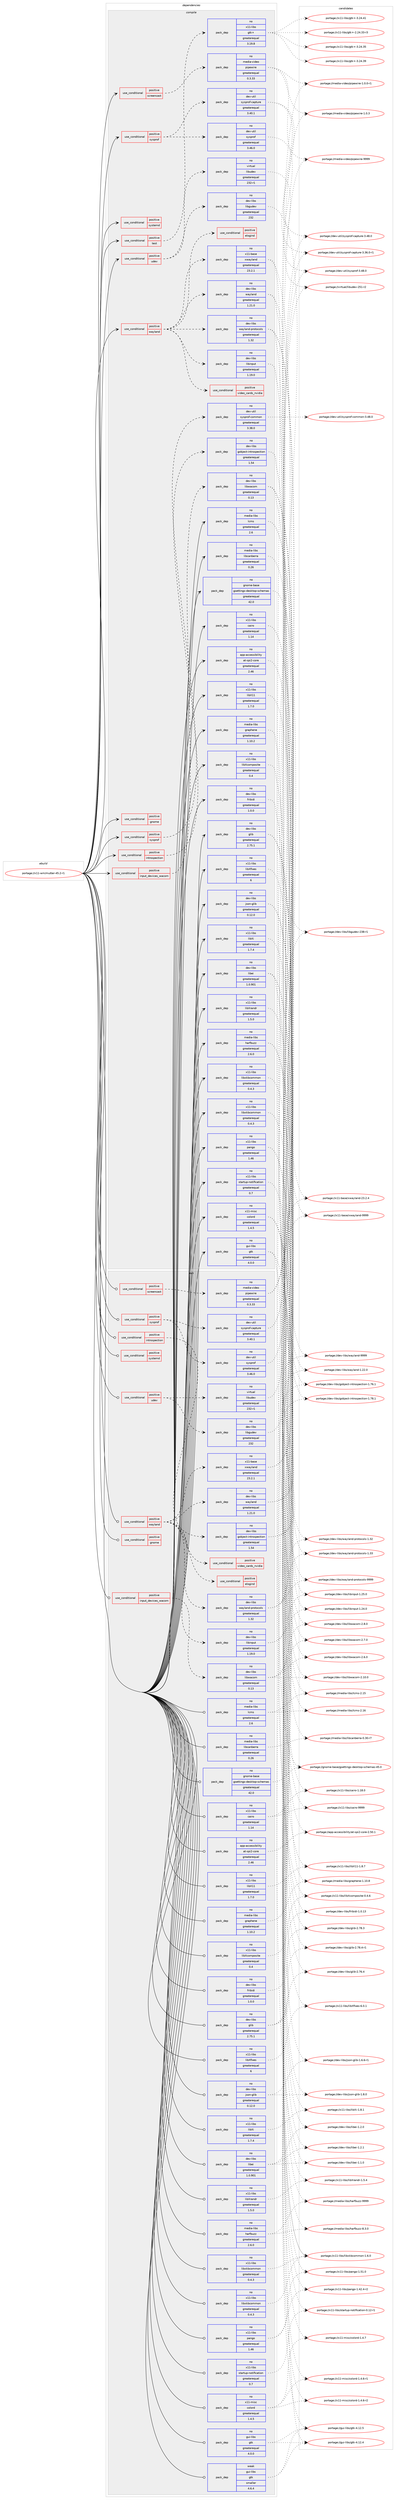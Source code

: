 digraph prolog {

# *************
# Graph options
# *************

newrank=true;
concentrate=true;
compound=true;
graph [rankdir=LR,fontname=Helvetica,fontsize=10,ranksep=1.5];#, ranksep=2.5, nodesep=0.2];
edge  [arrowhead=vee];
node  [fontname=Helvetica,fontsize=10];

# **********
# The ebuild
# **********

subgraph cluster_leftcol {
color=gray;
rank=same;
label=<<i>ebuild</i>>;
id [label="portage://x11-wm/mutter-45.2-r1", color=red, width=4, href="../x11-wm/mutter-45.2-r1.svg"];
}

# ****************
# The dependencies
# ****************

subgraph cluster_midcol {
color=gray;
label=<<i>dependencies</i>>;
subgraph cluster_compile {
fillcolor="#eeeeee";
style=filled;
label=<<i>compile</i>>;
subgraph cond17148 {
dependency26208 [label=<<TABLE BORDER="0" CELLBORDER="1" CELLSPACING="0" CELLPADDING="4"><TR><TD ROWSPAN="3" CELLPADDING="10">use_conditional</TD></TR><TR><TD>positive</TD></TR><TR><TD>gnome</TD></TR></TABLE>>, shape=none, color=red];
# *** BEGIN UNKNOWN DEPENDENCY TYPE (TODO) ***
# dependency26208 -> package_dependency(portage://x11-wm/mutter-45.2-r1,install,no,gnome-base,gnome-desktop,none,[,,],[slot(4),equal],[])
# *** END UNKNOWN DEPENDENCY TYPE (TODO) ***

}
id:e -> dependency26208:w [weight=20,style="solid",arrowhead="vee"];
subgraph cond17149 {
dependency26209 [label=<<TABLE BORDER="0" CELLBORDER="1" CELLSPACING="0" CELLPADDING="4"><TR><TD ROWSPAN="3" CELLPADDING="10">use_conditional</TD></TR><TR><TD>positive</TD></TR><TR><TD>input_devices_wacom</TD></TR></TABLE>>, shape=none, color=red];
subgraph pack8738 {
dependency26210 [label=<<TABLE BORDER="0" CELLBORDER="1" CELLSPACING="0" CELLPADDING="4" WIDTH="220"><TR><TD ROWSPAN="6" CELLPADDING="30">pack_dep</TD></TR><TR><TD WIDTH="110">no</TD></TR><TR><TD>dev-libs</TD></TR><TR><TD>libwacom</TD></TR><TR><TD>greaterequal</TD></TR><TR><TD>0.13</TD></TR></TABLE>>, shape=none, color=blue];
}
dependency26209:e -> dependency26210:w [weight=20,style="dashed",arrowhead="vee"];
}
id:e -> dependency26209:w [weight=20,style="solid",arrowhead="vee"];
subgraph cond17150 {
dependency26211 [label=<<TABLE BORDER="0" CELLBORDER="1" CELLSPACING="0" CELLPADDING="4"><TR><TD ROWSPAN="3" CELLPADDING="10">use_conditional</TD></TR><TR><TD>positive</TD></TR><TR><TD>introspection</TD></TR></TABLE>>, shape=none, color=red];
subgraph pack8739 {
dependency26212 [label=<<TABLE BORDER="0" CELLBORDER="1" CELLSPACING="0" CELLPADDING="4" WIDTH="220"><TR><TD ROWSPAN="6" CELLPADDING="30">pack_dep</TD></TR><TR><TD WIDTH="110">no</TD></TR><TR><TD>dev-libs</TD></TR><TR><TD>gobject-introspection</TD></TR><TR><TD>greaterequal</TD></TR><TR><TD>1.54</TD></TR></TABLE>>, shape=none, color=blue];
}
dependency26211:e -> dependency26212:w [weight=20,style="dashed",arrowhead="vee"];
}
id:e -> dependency26211:w [weight=20,style="solid",arrowhead="vee"];
subgraph cond17151 {
dependency26213 [label=<<TABLE BORDER="0" CELLBORDER="1" CELLSPACING="0" CELLPADDING="4"><TR><TD ROWSPAN="3" CELLPADDING="10">use_conditional</TD></TR><TR><TD>positive</TD></TR><TR><TD>screencast</TD></TR></TABLE>>, shape=none, color=red];
subgraph pack8740 {
dependency26214 [label=<<TABLE BORDER="0" CELLBORDER="1" CELLSPACING="0" CELLPADDING="4" WIDTH="220"><TR><TD ROWSPAN="6" CELLPADDING="30">pack_dep</TD></TR><TR><TD WIDTH="110">no</TD></TR><TR><TD>media-video</TD></TR><TR><TD>pipewire</TD></TR><TR><TD>greaterequal</TD></TR><TR><TD>0.3.33</TD></TR></TABLE>>, shape=none, color=blue];
}
dependency26213:e -> dependency26214:w [weight=20,style="dashed",arrowhead="vee"];
}
id:e -> dependency26213:w [weight=20,style="solid",arrowhead="vee"];
subgraph cond17152 {
dependency26215 [label=<<TABLE BORDER="0" CELLBORDER="1" CELLSPACING="0" CELLPADDING="4"><TR><TD ROWSPAN="3" CELLPADDING="10">use_conditional</TD></TR><TR><TD>positive</TD></TR><TR><TD>sysprof</TD></TR></TABLE>>, shape=none, color=red];
subgraph pack8741 {
dependency26216 [label=<<TABLE BORDER="0" CELLBORDER="1" CELLSPACING="0" CELLPADDING="4" WIDTH="220"><TR><TD ROWSPAN="6" CELLPADDING="30">pack_dep</TD></TR><TR><TD WIDTH="110">no</TD></TR><TR><TD>dev-util</TD></TR><TR><TD>sysprof-capture</TD></TR><TR><TD>greaterequal</TD></TR><TR><TD>3.40.1</TD></TR></TABLE>>, shape=none, color=blue];
}
dependency26215:e -> dependency26216:w [weight=20,style="dashed",arrowhead="vee"];
subgraph pack8742 {
dependency26217 [label=<<TABLE BORDER="0" CELLBORDER="1" CELLSPACING="0" CELLPADDING="4" WIDTH="220"><TR><TD ROWSPAN="6" CELLPADDING="30">pack_dep</TD></TR><TR><TD WIDTH="110">no</TD></TR><TR><TD>dev-util</TD></TR><TR><TD>sysprof</TD></TR><TR><TD>greaterequal</TD></TR><TR><TD>3.46.0</TD></TR></TABLE>>, shape=none, color=blue];
}
dependency26215:e -> dependency26217:w [weight=20,style="dashed",arrowhead="vee"];
}
id:e -> dependency26215:w [weight=20,style="solid",arrowhead="vee"];
subgraph cond17153 {
dependency26218 [label=<<TABLE BORDER="0" CELLBORDER="1" CELLSPACING="0" CELLPADDING="4"><TR><TD ROWSPAN="3" CELLPADDING="10">use_conditional</TD></TR><TR><TD>positive</TD></TR><TR><TD>sysprof</TD></TR></TABLE>>, shape=none, color=red];
subgraph pack8743 {
dependency26219 [label=<<TABLE BORDER="0" CELLBORDER="1" CELLSPACING="0" CELLPADDING="4" WIDTH="220"><TR><TD ROWSPAN="6" CELLPADDING="30">pack_dep</TD></TR><TR><TD WIDTH="110">no</TD></TR><TR><TD>dev-util</TD></TR><TR><TD>sysprof-common</TD></TR><TR><TD>greaterequal</TD></TR><TR><TD>3.38.0</TD></TR></TABLE>>, shape=none, color=blue];
}
dependency26218:e -> dependency26219:w [weight=20,style="dashed",arrowhead="vee"];
}
id:e -> dependency26218:w [weight=20,style="solid",arrowhead="vee"];
subgraph cond17154 {
dependency26220 [label=<<TABLE BORDER="0" CELLBORDER="1" CELLSPACING="0" CELLPADDING="4"><TR><TD ROWSPAN="3" CELLPADDING="10">use_conditional</TD></TR><TR><TD>positive</TD></TR><TR><TD>systemd</TD></TR></TABLE>>, shape=none, color=red];
# *** BEGIN UNKNOWN DEPENDENCY TYPE (TODO) ***
# dependency26220 -> package_dependency(portage://x11-wm/mutter-45.2-r1,install,no,sys-apps,systemd,none,[,,],[],[])
# *** END UNKNOWN DEPENDENCY TYPE (TODO) ***

}
id:e -> dependency26220:w [weight=20,style="solid",arrowhead="vee"];
subgraph cond17155 {
dependency26221 [label=<<TABLE BORDER="0" CELLBORDER="1" CELLSPACING="0" CELLPADDING="4"><TR><TD ROWSPAN="3" CELLPADDING="10">use_conditional</TD></TR><TR><TD>positive</TD></TR><TR><TD>test</TD></TR></TABLE>>, shape=none, color=red];
subgraph pack8744 {
dependency26222 [label=<<TABLE BORDER="0" CELLBORDER="1" CELLSPACING="0" CELLPADDING="4" WIDTH="220"><TR><TD ROWSPAN="6" CELLPADDING="30">pack_dep</TD></TR><TR><TD WIDTH="110">no</TD></TR><TR><TD>x11-libs</TD></TR><TR><TD>gtk+</TD></TR><TR><TD>greaterequal</TD></TR><TR><TD>3.19.8</TD></TR></TABLE>>, shape=none, color=blue];
}
dependency26221:e -> dependency26222:w [weight=20,style="dashed",arrowhead="vee"];
# *** BEGIN UNKNOWN DEPENDENCY TYPE (TODO) ***
# dependency26221 -> package_dependency(portage://x11-wm/mutter-45.2-r1,install,no,gnome-extra,zenity,none,[,,],[],[])
# *** END UNKNOWN DEPENDENCY TYPE (TODO) ***

}
id:e -> dependency26221:w [weight=20,style="solid",arrowhead="vee"];
subgraph cond17156 {
dependency26223 [label=<<TABLE BORDER="0" CELLBORDER="1" CELLSPACING="0" CELLPADDING="4"><TR><TD ROWSPAN="3" CELLPADDING="10">use_conditional</TD></TR><TR><TD>positive</TD></TR><TR><TD>udev</TD></TR></TABLE>>, shape=none, color=red];
subgraph pack8745 {
dependency26224 [label=<<TABLE BORDER="0" CELLBORDER="1" CELLSPACING="0" CELLPADDING="4" WIDTH="220"><TR><TD ROWSPAN="6" CELLPADDING="30">pack_dep</TD></TR><TR><TD WIDTH="110">no</TD></TR><TR><TD>virtual</TD></TR><TR><TD>libudev</TD></TR><TR><TD>greaterequal</TD></TR><TR><TD>232-r1</TD></TR></TABLE>>, shape=none, color=blue];
}
dependency26223:e -> dependency26224:w [weight=20,style="dashed",arrowhead="vee"];
subgraph pack8746 {
dependency26225 [label=<<TABLE BORDER="0" CELLBORDER="1" CELLSPACING="0" CELLPADDING="4" WIDTH="220"><TR><TD ROWSPAN="6" CELLPADDING="30">pack_dep</TD></TR><TR><TD WIDTH="110">no</TD></TR><TR><TD>dev-libs</TD></TR><TR><TD>libgudev</TD></TR><TR><TD>greaterequal</TD></TR><TR><TD>232</TD></TR></TABLE>>, shape=none, color=blue];
}
dependency26223:e -> dependency26225:w [weight=20,style="dashed",arrowhead="vee"];
}
id:e -> dependency26223:w [weight=20,style="solid",arrowhead="vee"];
subgraph cond17157 {
dependency26226 [label=<<TABLE BORDER="0" CELLBORDER="1" CELLSPACING="0" CELLPADDING="4"><TR><TD ROWSPAN="3" CELLPADDING="10">use_conditional</TD></TR><TR><TD>positive</TD></TR><TR><TD>wayland</TD></TR></TABLE>>, shape=none, color=red];
subgraph pack8747 {
dependency26227 [label=<<TABLE BORDER="0" CELLBORDER="1" CELLSPACING="0" CELLPADDING="4" WIDTH="220"><TR><TD ROWSPAN="6" CELLPADDING="30">pack_dep</TD></TR><TR><TD WIDTH="110">no</TD></TR><TR><TD>dev-libs</TD></TR><TR><TD>wayland-protocols</TD></TR><TR><TD>greaterequal</TD></TR><TR><TD>1.32</TD></TR></TABLE>>, shape=none, color=blue];
}
dependency26226:e -> dependency26227:w [weight=20,style="dashed",arrowhead="vee"];
subgraph pack8748 {
dependency26228 [label=<<TABLE BORDER="0" CELLBORDER="1" CELLSPACING="0" CELLPADDING="4" WIDTH="220"><TR><TD ROWSPAN="6" CELLPADDING="30">pack_dep</TD></TR><TR><TD WIDTH="110">no</TD></TR><TR><TD>dev-libs</TD></TR><TR><TD>wayland</TD></TR><TR><TD>greaterequal</TD></TR><TR><TD>1.21.0</TD></TR></TABLE>>, shape=none, color=blue];
}
dependency26226:e -> dependency26228:w [weight=20,style="dashed",arrowhead="vee"];
# *** BEGIN UNKNOWN DEPENDENCY TYPE (TODO) ***
# dependency26226 -> package_dependency(portage://x11-wm/mutter-45.2-r1,install,no,x11-libs,libdrm,none,[,,],[],[])
# *** END UNKNOWN DEPENDENCY TYPE (TODO) ***

# *** BEGIN UNKNOWN DEPENDENCY TYPE (TODO) ***
# dependency26226 -> package_dependency(portage://x11-wm/mutter-45.2-r1,install,no,media-libs,mesa,none,[,,],[],[use(enable(gbm),positive)])
# *** END UNKNOWN DEPENDENCY TYPE (TODO) ***

subgraph pack8749 {
dependency26229 [label=<<TABLE BORDER="0" CELLBORDER="1" CELLSPACING="0" CELLPADDING="4" WIDTH="220"><TR><TD ROWSPAN="6" CELLPADDING="30">pack_dep</TD></TR><TR><TD WIDTH="110">no</TD></TR><TR><TD>dev-libs</TD></TR><TR><TD>libinput</TD></TR><TR><TD>greaterequal</TD></TR><TR><TD>1.19.0</TD></TR></TABLE>>, shape=none, color=blue];
}
dependency26226:e -> dependency26229:w [weight=20,style="dashed",arrowhead="vee"];
subgraph cond17158 {
dependency26230 [label=<<TABLE BORDER="0" CELLBORDER="1" CELLSPACING="0" CELLPADDING="4"><TR><TD ROWSPAN="3" CELLPADDING="10">use_conditional</TD></TR><TR><TD>positive</TD></TR><TR><TD>elogind</TD></TR></TABLE>>, shape=none, color=red];
# *** BEGIN UNKNOWN DEPENDENCY TYPE (TODO) ***
# dependency26230 -> package_dependency(portage://x11-wm/mutter-45.2-r1,install,no,sys-auth,elogind,none,[,,],[],[])
# *** END UNKNOWN DEPENDENCY TYPE (TODO) ***

}
dependency26226:e -> dependency26230:w [weight=20,style="dashed",arrowhead="vee"];
subgraph pack8750 {
dependency26231 [label=<<TABLE BORDER="0" CELLBORDER="1" CELLSPACING="0" CELLPADDING="4" WIDTH="220"><TR><TD ROWSPAN="6" CELLPADDING="30">pack_dep</TD></TR><TR><TD WIDTH="110">no</TD></TR><TR><TD>x11-base</TD></TR><TR><TD>xwayland</TD></TR><TR><TD>greaterequal</TD></TR><TR><TD>23.2.1</TD></TR></TABLE>>, shape=none, color=blue];
}
dependency26226:e -> dependency26231:w [weight=20,style="dashed",arrowhead="vee"];
subgraph cond17159 {
dependency26232 [label=<<TABLE BORDER="0" CELLBORDER="1" CELLSPACING="0" CELLPADDING="4"><TR><TD ROWSPAN="3" CELLPADDING="10">use_conditional</TD></TR><TR><TD>positive</TD></TR><TR><TD>video_cards_nvidia</TD></TR></TABLE>>, shape=none, color=red];
# *** BEGIN UNKNOWN DEPENDENCY TYPE (TODO) ***
# dependency26232 -> package_dependency(portage://x11-wm/mutter-45.2-r1,install,no,gui-libs,egl-wayland,none,[,,],[],[])
# *** END UNKNOWN DEPENDENCY TYPE (TODO) ***

}
dependency26226:e -> dependency26232:w [weight=20,style="dashed",arrowhead="vee"];
}
id:e -> dependency26226:w [weight=20,style="solid",arrowhead="vee"];
subgraph pack8751 {
dependency26233 [label=<<TABLE BORDER="0" CELLBORDER="1" CELLSPACING="0" CELLPADDING="4" WIDTH="220"><TR><TD ROWSPAN="6" CELLPADDING="30">pack_dep</TD></TR><TR><TD WIDTH="110">no</TD></TR><TR><TD>app-accessibility</TD></TR><TR><TD>at-spi2-core</TD></TR><TR><TD>greaterequal</TD></TR><TR><TD>2.46</TD></TR></TABLE>>, shape=none, color=blue];
}
id:e -> dependency26233:w [weight=20,style="solid",arrowhead="vee"];
subgraph pack8752 {
dependency26234 [label=<<TABLE BORDER="0" CELLBORDER="1" CELLSPACING="0" CELLPADDING="4" WIDTH="220"><TR><TD ROWSPAN="6" CELLPADDING="30">pack_dep</TD></TR><TR><TD WIDTH="110">no</TD></TR><TR><TD>dev-libs</TD></TR><TR><TD>fribidi</TD></TR><TR><TD>greaterequal</TD></TR><TR><TD>1.0.0</TD></TR></TABLE>>, shape=none, color=blue];
}
id:e -> dependency26234:w [weight=20,style="solid",arrowhead="vee"];
subgraph pack8753 {
dependency26235 [label=<<TABLE BORDER="0" CELLBORDER="1" CELLSPACING="0" CELLPADDING="4" WIDTH="220"><TR><TD ROWSPAN="6" CELLPADDING="30">pack_dep</TD></TR><TR><TD WIDTH="110">no</TD></TR><TR><TD>dev-libs</TD></TR><TR><TD>glib</TD></TR><TR><TD>greaterequal</TD></TR><TR><TD>2.75.1</TD></TR></TABLE>>, shape=none, color=blue];
}
id:e -> dependency26235:w [weight=20,style="solid",arrowhead="vee"];
subgraph pack8754 {
dependency26236 [label=<<TABLE BORDER="0" CELLBORDER="1" CELLSPACING="0" CELLPADDING="4" WIDTH="220"><TR><TD ROWSPAN="6" CELLPADDING="30">pack_dep</TD></TR><TR><TD WIDTH="110">no</TD></TR><TR><TD>dev-libs</TD></TR><TR><TD>json-glib</TD></TR><TR><TD>greaterequal</TD></TR><TR><TD>0.12.0</TD></TR></TABLE>>, shape=none, color=blue];
}
id:e -> dependency26236:w [weight=20,style="solid",arrowhead="vee"];
subgraph pack8755 {
dependency26237 [label=<<TABLE BORDER="0" CELLBORDER="1" CELLSPACING="0" CELLPADDING="4" WIDTH="220"><TR><TD ROWSPAN="6" CELLPADDING="30">pack_dep</TD></TR><TR><TD WIDTH="110">no</TD></TR><TR><TD>dev-libs</TD></TR><TR><TD>libei</TD></TR><TR><TD>greaterequal</TD></TR><TR><TD>1.0.901</TD></TR></TABLE>>, shape=none, color=blue];
}
id:e -> dependency26237:w [weight=20,style="solid",arrowhead="vee"];
# *** BEGIN UNKNOWN DEPENDENCY TYPE (TODO) ***
# id -> package_dependency(portage://x11-wm/mutter-45.2-r1,install,no,gnome-base,gnome-settings-daemon,none,[,,],[],[])
# *** END UNKNOWN DEPENDENCY TYPE (TODO) ***

subgraph pack8756 {
dependency26238 [label=<<TABLE BORDER="0" CELLBORDER="1" CELLSPACING="0" CELLPADDING="4" WIDTH="220"><TR><TD ROWSPAN="6" CELLPADDING="30">pack_dep</TD></TR><TR><TD WIDTH="110">no</TD></TR><TR><TD>gnome-base</TD></TR><TR><TD>gsettings-desktop-schemas</TD></TR><TR><TD>greaterequal</TD></TR><TR><TD>42.0</TD></TR></TABLE>>, shape=none, color=blue];
}
id:e -> dependency26238:w [weight=20,style="solid",arrowhead="vee"];
subgraph pack8757 {
dependency26239 [label=<<TABLE BORDER="0" CELLBORDER="1" CELLSPACING="0" CELLPADDING="4" WIDTH="220"><TR><TD ROWSPAN="6" CELLPADDING="30">pack_dep</TD></TR><TR><TD WIDTH="110">no</TD></TR><TR><TD>gui-libs</TD></TR><TR><TD>gtk</TD></TR><TR><TD>greaterequal</TD></TR><TR><TD>4.0.0</TD></TR></TABLE>>, shape=none, color=blue];
}
id:e -> dependency26239:w [weight=20,style="solid",arrowhead="vee"];
subgraph pack8758 {
dependency26240 [label=<<TABLE BORDER="0" CELLBORDER="1" CELLSPACING="0" CELLPADDING="4" WIDTH="220"><TR><TD ROWSPAN="6" CELLPADDING="30">pack_dep</TD></TR><TR><TD WIDTH="110">no</TD></TR><TR><TD>media-libs</TD></TR><TR><TD>graphene</TD></TR><TR><TD>greaterequal</TD></TR><TR><TD>1.10.2</TD></TR></TABLE>>, shape=none, color=blue];
}
id:e -> dependency26240:w [weight=20,style="solid",arrowhead="vee"];
subgraph pack8759 {
dependency26241 [label=<<TABLE BORDER="0" CELLBORDER="1" CELLSPACING="0" CELLPADDING="4" WIDTH="220"><TR><TD ROWSPAN="6" CELLPADDING="30">pack_dep</TD></TR><TR><TD WIDTH="110">no</TD></TR><TR><TD>media-libs</TD></TR><TR><TD>harfbuzz</TD></TR><TR><TD>greaterequal</TD></TR><TR><TD>2.6.0</TD></TR></TABLE>>, shape=none, color=blue];
}
id:e -> dependency26241:w [weight=20,style="solid",arrowhead="vee"];
subgraph pack8760 {
dependency26242 [label=<<TABLE BORDER="0" CELLBORDER="1" CELLSPACING="0" CELLPADDING="4" WIDTH="220"><TR><TD ROWSPAN="6" CELLPADDING="30">pack_dep</TD></TR><TR><TD WIDTH="110">no</TD></TR><TR><TD>media-libs</TD></TR><TR><TD>lcms</TD></TR><TR><TD>greaterequal</TD></TR><TR><TD>2.6</TD></TR></TABLE>>, shape=none, color=blue];
}
id:e -> dependency26242:w [weight=20,style="solid",arrowhead="vee"];
subgraph pack8761 {
dependency26243 [label=<<TABLE BORDER="0" CELLBORDER="1" CELLSPACING="0" CELLPADDING="4" WIDTH="220"><TR><TD ROWSPAN="6" CELLPADDING="30">pack_dep</TD></TR><TR><TD WIDTH="110">no</TD></TR><TR><TD>media-libs</TD></TR><TR><TD>libcanberra</TD></TR><TR><TD>greaterequal</TD></TR><TR><TD>0.26</TD></TR></TABLE>>, shape=none, color=blue];
}
id:e -> dependency26243:w [weight=20,style="solid",arrowhead="vee"];
# *** BEGIN UNKNOWN DEPENDENCY TYPE (TODO) ***
# id -> package_dependency(portage://x11-wm/mutter-45.2-r1,install,no,media-libs,libglvnd,none,[,,],[],[use(enable(X),none)])
# *** END UNKNOWN DEPENDENCY TYPE (TODO) ***

# *** BEGIN UNKNOWN DEPENDENCY TYPE (TODO) ***
# id -> package_dependency(portage://x11-wm/mutter-45.2-r1,install,no,sys-apps,dbus,none,[,,],[],[])
# *** END UNKNOWN DEPENDENCY TYPE (TODO) ***

# *** BEGIN UNKNOWN DEPENDENCY TYPE (TODO) ***
# id -> package_dependency(portage://x11-wm/mutter-45.2-r1,install,no,x11-base,xorg-proto,none,[,,],[],[])
# *** END UNKNOWN DEPENDENCY TYPE (TODO) ***

subgraph pack8762 {
dependency26244 [label=<<TABLE BORDER="0" CELLBORDER="1" CELLSPACING="0" CELLPADDING="4" WIDTH="220"><TR><TD ROWSPAN="6" CELLPADDING="30">pack_dep</TD></TR><TR><TD WIDTH="110">no</TD></TR><TR><TD>x11-libs</TD></TR><TR><TD>cairo</TD></TR><TR><TD>greaterequal</TD></TR><TR><TD>1.14</TD></TR></TABLE>>, shape=none, color=blue];
}
id:e -> dependency26244:w [weight=20,style="solid",arrowhead="vee"];
# *** BEGIN UNKNOWN DEPENDENCY TYPE (TODO) ***
# id -> package_dependency(portage://x11-wm/mutter-45.2-r1,install,no,x11-libs,gdk-pixbuf,none,[,,],[slot(2)],[])
# *** END UNKNOWN DEPENDENCY TYPE (TODO) ***

# *** BEGIN UNKNOWN DEPENDENCY TYPE (TODO) ***
# id -> package_dependency(portage://x11-wm/mutter-45.2-r1,install,no,x11-libs,libICE,none,[,,],[],[])
# *** END UNKNOWN DEPENDENCY TYPE (TODO) ***

# *** BEGIN UNKNOWN DEPENDENCY TYPE (TODO) ***
# id -> package_dependency(portage://x11-wm/mutter-45.2-r1,install,no,x11-libs,libSM,none,[,,],[],[])
# *** END UNKNOWN DEPENDENCY TYPE (TODO) ***

subgraph pack8763 {
dependency26245 [label=<<TABLE BORDER="0" CELLBORDER="1" CELLSPACING="0" CELLPADDING="4" WIDTH="220"><TR><TD ROWSPAN="6" CELLPADDING="30">pack_dep</TD></TR><TR><TD WIDTH="110">no</TD></TR><TR><TD>x11-libs</TD></TR><TR><TD>libX11</TD></TR><TR><TD>greaterequal</TD></TR><TR><TD>1.7.0</TD></TR></TABLE>>, shape=none, color=blue];
}
id:e -> dependency26245:w [weight=20,style="solid",arrowhead="vee"];
# *** BEGIN UNKNOWN DEPENDENCY TYPE (TODO) ***
# id -> package_dependency(portage://x11-wm/mutter-45.2-r1,install,no,x11-libs,libXau,none,[,,],[],[])
# *** END UNKNOWN DEPENDENCY TYPE (TODO) ***

subgraph pack8764 {
dependency26246 [label=<<TABLE BORDER="0" CELLBORDER="1" CELLSPACING="0" CELLPADDING="4" WIDTH="220"><TR><TD ROWSPAN="6" CELLPADDING="30">pack_dep</TD></TR><TR><TD WIDTH="110">no</TD></TR><TR><TD>x11-libs</TD></TR><TR><TD>libXcomposite</TD></TR><TR><TD>greaterequal</TD></TR><TR><TD>0.4</TD></TR></TABLE>>, shape=none, color=blue];
}
id:e -> dependency26246:w [weight=20,style="solid",arrowhead="vee"];
# *** BEGIN UNKNOWN DEPENDENCY TYPE (TODO) ***
# id -> package_dependency(portage://x11-wm/mutter-45.2-r1,install,no,x11-libs,libXcursor,none,[,,],[],[])
# *** END UNKNOWN DEPENDENCY TYPE (TODO) ***

# *** BEGIN UNKNOWN DEPENDENCY TYPE (TODO) ***
# id -> package_dependency(portage://x11-wm/mutter-45.2-r1,install,no,x11-libs,libXdamage,none,[,,],[],[])
# *** END UNKNOWN DEPENDENCY TYPE (TODO) ***

# *** BEGIN UNKNOWN DEPENDENCY TYPE (TODO) ***
# id -> package_dependency(portage://x11-wm/mutter-45.2-r1,install,no,x11-libs,libXext,none,[,,],[],[])
# *** END UNKNOWN DEPENDENCY TYPE (TODO) ***

subgraph pack8765 {
dependency26247 [label=<<TABLE BORDER="0" CELLBORDER="1" CELLSPACING="0" CELLPADDING="4" WIDTH="220"><TR><TD ROWSPAN="6" CELLPADDING="30">pack_dep</TD></TR><TR><TD WIDTH="110">no</TD></TR><TR><TD>x11-libs</TD></TR><TR><TD>libXfixes</TD></TR><TR><TD>greaterequal</TD></TR><TR><TD>6</TD></TR></TABLE>>, shape=none, color=blue];
}
id:e -> dependency26247:w [weight=20,style="solid",arrowhead="vee"];
subgraph pack8766 {
dependency26248 [label=<<TABLE BORDER="0" CELLBORDER="1" CELLSPACING="0" CELLPADDING="4" WIDTH="220"><TR><TD ROWSPAN="6" CELLPADDING="30">pack_dep</TD></TR><TR><TD WIDTH="110">no</TD></TR><TR><TD>x11-libs</TD></TR><TR><TD>libXi</TD></TR><TR><TD>greaterequal</TD></TR><TR><TD>1.7.4</TD></TR></TABLE>>, shape=none, color=blue];
}
id:e -> dependency26248:w [weight=20,style="solid",arrowhead="vee"];
# *** BEGIN UNKNOWN DEPENDENCY TYPE (TODO) ***
# id -> package_dependency(portage://x11-wm/mutter-45.2-r1,install,no,x11-libs,libXinerama,none,[,,],[],[])
# *** END UNKNOWN DEPENDENCY TYPE (TODO) ***

subgraph pack8767 {
dependency26249 [label=<<TABLE BORDER="0" CELLBORDER="1" CELLSPACING="0" CELLPADDING="4" WIDTH="220"><TR><TD ROWSPAN="6" CELLPADDING="30">pack_dep</TD></TR><TR><TD WIDTH="110">no</TD></TR><TR><TD>x11-libs</TD></TR><TR><TD>libXrandr</TD></TR><TR><TD>greaterequal</TD></TR><TR><TD>1.5.0</TD></TR></TABLE>>, shape=none, color=blue];
}
id:e -> dependency26249:w [weight=20,style="solid",arrowhead="vee"];
# *** BEGIN UNKNOWN DEPENDENCY TYPE (TODO) ***
# id -> package_dependency(portage://x11-wm/mutter-45.2-r1,install,no,x11-libs,libXrender,none,[,,],[],[])
# *** END UNKNOWN DEPENDENCY TYPE (TODO) ***

# *** BEGIN UNKNOWN DEPENDENCY TYPE (TODO) ***
# id -> package_dependency(portage://x11-wm/mutter-45.2-r1,install,no,x11-libs,libXtst,none,[,,],[],[])
# *** END UNKNOWN DEPENDENCY TYPE (TODO) ***

# *** BEGIN UNKNOWN DEPENDENCY TYPE (TODO) ***
# id -> package_dependency(portage://x11-wm/mutter-45.2-r1,install,no,x11-libs,libxcb,none,[,,],any_same_slot,[])
# *** END UNKNOWN DEPENDENCY TYPE (TODO) ***

subgraph pack8768 {
dependency26250 [label=<<TABLE BORDER="0" CELLBORDER="1" CELLSPACING="0" CELLPADDING="4" WIDTH="220"><TR><TD ROWSPAN="6" CELLPADDING="30">pack_dep</TD></TR><TR><TD WIDTH="110">no</TD></TR><TR><TD>x11-libs</TD></TR><TR><TD>libxkbcommon</TD></TR><TR><TD>greaterequal</TD></TR><TR><TD>0.4.3</TD></TR></TABLE>>, shape=none, color=blue];
}
id:e -> dependency26250:w [weight=20,style="solid",arrowhead="vee"];
subgraph pack8769 {
dependency26251 [label=<<TABLE BORDER="0" CELLBORDER="1" CELLSPACING="0" CELLPADDING="4" WIDTH="220"><TR><TD ROWSPAN="6" CELLPADDING="30">pack_dep</TD></TR><TR><TD WIDTH="110">no</TD></TR><TR><TD>x11-libs</TD></TR><TR><TD>libxkbcommon</TD></TR><TR><TD>greaterequal</TD></TR><TR><TD>0.4.3</TD></TR></TABLE>>, shape=none, color=blue];
}
id:e -> dependency26251:w [weight=20,style="solid",arrowhead="vee"];
# *** BEGIN UNKNOWN DEPENDENCY TYPE (TODO) ***
# id -> package_dependency(portage://x11-wm/mutter-45.2-r1,install,no,x11-libs,libxkbfile,none,[,,],[],[])
# *** END UNKNOWN DEPENDENCY TYPE (TODO) ***

subgraph pack8770 {
dependency26252 [label=<<TABLE BORDER="0" CELLBORDER="1" CELLSPACING="0" CELLPADDING="4" WIDTH="220"><TR><TD ROWSPAN="6" CELLPADDING="30">pack_dep</TD></TR><TR><TD WIDTH="110">no</TD></TR><TR><TD>x11-libs</TD></TR><TR><TD>pango</TD></TR><TR><TD>greaterequal</TD></TR><TR><TD>1.46</TD></TR></TABLE>>, shape=none, color=blue];
}
id:e -> dependency26252:w [weight=20,style="solid",arrowhead="vee"];
subgraph pack8771 {
dependency26253 [label=<<TABLE BORDER="0" CELLBORDER="1" CELLSPACING="0" CELLPADDING="4" WIDTH="220"><TR><TD ROWSPAN="6" CELLPADDING="30">pack_dep</TD></TR><TR><TD WIDTH="110">no</TD></TR><TR><TD>x11-libs</TD></TR><TR><TD>startup-notification</TD></TR><TR><TD>greaterequal</TD></TR><TR><TD>0.7</TD></TR></TABLE>>, shape=none, color=blue];
}
id:e -> dependency26253:w [weight=20,style="solid",arrowhead="vee"];
subgraph pack8772 {
dependency26254 [label=<<TABLE BORDER="0" CELLBORDER="1" CELLSPACING="0" CELLPADDING="4" WIDTH="220"><TR><TD ROWSPAN="6" CELLPADDING="30">pack_dep</TD></TR><TR><TD WIDTH="110">no</TD></TR><TR><TD>x11-misc</TD></TR><TR><TD>colord</TD></TR><TR><TD>greaterequal</TD></TR><TR><TD>1.4.5</TD></TR></TABLE>>, shape=none, color=blue];
}
id:e -> dependency26254:w [weight=20,style="solid",arrowhead="vee"];
# *** BEGIN UNKNOWN DEPENDENCY TYPE (TODO) ***
# id -> package_dependency(portage://x11-wm/mutter-45.2-r1,install,no,x11-misc,xkeyboard-config,none,[,,],[],[])
# *** END UNKNOWN DEPENDENCY TYPE (TODO) ***

}
subgraph cluster_compileandrun {
fillcolor="#eeeeee";
style=filled;
label=<<i>compile and run</i>>;
}
subgraph cluster_run {
fillcolor="#eeeeee";
style=filled;
label=<<i>run</i>>;
subgraph cond17160 {
dependency26255 [label=<<TABLE BORDER="0" CELLBORDER="1" CELLSPACING="0" CELLPADDING="4"><TR><TD ROWSPAN="3" CELLPADDING="10">use_conditional</TD></TR><TR><TD>positive</TD></TR><TR><TD>gnome</TD></TR></TABLE>>, shape=none, color=red];
# *** BEGIN UNKNOWN DEPENDENCY TYPE (TODO) ***
# dependency26255 -> package_dependency(portage://x11-wm/mutter-45.2-r1,run,no,gnome-base,gnome-desktop,none,[,,],[slot(4),equal],[])
# *** END UNKNOWN DEPENDENCY TYPE (TODO) ***

}
id:e -> dependency26255:w [weight=20,style="solid",arrowhead="odot"];
subgraph cond17161 {
dependency26256 [label=<<TABLE BORDER="0" CELLBORDER="1" CELLSPACING="0" CELLPADDING="4"><TR><TD ROWSPAN="3" CELLPADDING="10">use_conditional</TD></TR><TR><TD>positive</TD></TR><TR><TD>input_devices_wacom</TD></TR></TABLE>>, shape=none, color=red];
subgraph pack8773 {
dependency26257 [label=<<TABLE BORDER="0" CELLBORDER="1" CELLSPACING="0" CELLPADDING="4" WIDTH="220"><TR><TD ROWSPAN="6" CELLPADDING="30">pack_dep</TD></TR><TR><TD WIDTH="110">no</TD></TR><TR><TD>dev-libs</TD></TR><TR><TD>libwacom</TD></TR><TR><TD>greaterequal</TD></TR><TR><TD>0.13</TD></TR></TABLE>>, shape=none, color=blue];
}
dependency26256:e -> dependency26257:w [weight=20,style="dashed",arrowhead="vee"];
}
id:e -> dependency26256:w [weight=20,style="solid",arrowhead="odot"];
subgraph cond17162 {
dependency26258 [label=<<TABLE BORDER="0" CELLBORDER="1" CELLSPACING="0" CELLPADDING="4"><TR><TD ROWSPAN="3" CELLPADDING="10">use_conditional</TD></TR><TR><TD>positive</TD></TR><TR><TD>introspection</TD></TR></TABLE>>, shape=none, color=red];
subgraph pack8774 {
dependency26259 [label=<<TABLE BORDER="0" CELLBORDER="1" CELLSPACING="0" CELLPADDING="4" WIDTH="220"><TR><TD ROWSPAN="6" CELLPADDING="30">pack_dep</TD></TR><TR><TD WIDTH="110">no</TD></TR><TR><TD>dev-libs</TD></TR><TR><TD>gobject-introspection</TD></TR><TR><TD>greaterequal</TD></TR><TR><TD>1.54</TD></TR></TABLE>>, shape=none, color=blue];
}
dependency26258:e -> dependency26259:w [weight=20,style="dashed",arrowhead="vee"];
}
id:e -> dependency26258:w [weight=20,style="solid",arrowhead="odot"];
subgraph cond17163 {
dependency26260 [label=<<TABLE BORDER="0" CELLBORDER="1" CELLSPACING="0" CELLPADDING="4"><TR><TD ROWSPAN="3" CELLPADDING="10">use_conditional</TD></TR><TR><TD>positive</TD></TR><TR><TD>screencast</TD></TR></TABLE>>, shape=none, color=red];
subgraph pack8775 {
dependency26261 [label=<<TABLE BORDER="0" CELLBORDER="1" CELLSPACING="0" CELLPADDING="4" WIDTH="220"><TR><TD ROWSPAN="6" CELLPADDING="30">pack_dep</TD></TR><TR><TD WIDTH="110">no</TD></TR><TR><TD>media-video</TD></TR><TR><TD>pipewire</TD></TR><TR><TD>greaterequal</TD></TR><TR><TD>0.3.33</TD></TR></TABLE>>, shape=none, color=blue];
}
dependency26260:e -> dependency26261:w [weight=20,style="dashed",arrowhead="vee"];
}
id:e -> dependency26260:w [weight=20,style="solid",arrowhead="odot"];
subgraph cond17164 {
dependency26262 [label=<<TABLE BORDER="0" CELLBORDER="1" CELLSPACING="0" CELLPADDING="4"><TR><TD ROWSPAN="3" CELLPADDING="10">use_conditional</TD></TR><TR><TD>positive</TD></TR><TR><TD>sysprof</TD></TR></TABLE>>, shape=none, color=red];
subgraph pack8776 {
dependency26263 [label=<<TABLE BORDER="0" CELLBORDER="1" CELLSPACING="0" CELLPADDING="4" WIDTH="220"><TR><TD ROWSPAN="6" CELLPADDING="30">pack_dep</TD></TR><TR><TD WIDTH="110">no</TD></TR><TR><TD>dev-util</TD></TR><TR><TD>sysprof-capture</TD></TR><TR><TD>greaterequal</TD></TR><TR><TD>3.40.1</TD></TR></TABLE>>, shape=none, color=blue];
}
dependency26262:e -> dependency26263:w [weight=20,style="dashed",arrowhead="vee"];
subgraph pack8777 {
dependency26264 [label=<<TABLE BORDER="0" CELLBORDER="1" CELLSPACING="0" CELLPADDING="4" WIDTH="220"><TR><TD ROWSPAN="6" CELLPADDING="30">pack_dep</TD></TR><TR><TD WIDTH="110">no</TD></TR><TR><TD>dev-util</TD></TR><TR><TD>sysprof</TD></TR><TR><TD>greaterequal</TD></TR><TR><TD>3.46.0</TD></TR></TABLE>>, shape=none, color=blue];
}
dependency26262:e -> dependency26264:w [weight=20,style="dashed",arrowhead="vee"];
}
id:e -> dependency26262:w [weight=20,style="solid",arrowhead="odot"];
subgraph cond17165 {
dependency26265 [label=<<TABLE BORDER="0" CELLBORDER="1" CELLSPACING="0" CELLPADDING="4"><TR><TD ROWSPAN="3" CELLPADDING="10">use_conditional</TD></TR><TR><TD>positive</TD></TR><TR><TD>systemd</TD></TR></TABLE>>, shape=none, color=red];
# *** BEGIN UNKNOWN DEPENDENCY TYPE (TODO) ***
# dependency26265 -> package_dependency(portage://x11-wm/mutter-45.2-r1,run,no,sys-apps,systemd,none,[,,],[],[])
# *** END UNKNOWN DEPENDENCY TYPE (TODO) ***

}
id:e -> dependency26265:w [weight=20,style="solid",arrowhead="odot"];
subgraph cond17166 {
dependency26266 [label=<<TABLE BORDER="0" CELLBORDER="1" CELLSPACING="0" CELLPADDING="4"><TR><TD ROWSPAN="3" CELLPADDING="10">use_conditional</TD></TR><TR><TD>positive</TD></TR><TR><TD>udev</TD></TR></TABLE>>, shape=none, color=red];
subgraph pack8778 {
dependency26267 [label=<<TABLE BORDER="0" CELLBORDER="1" CELLSPACING="0" CELLPADDING="4" WIDTH="220"><TR><TD ROWSPAN="6" CELLPADDING="30">pack_dep</TD></TR><TR><TD WIDTH="110">no</TD></TR><TR><TD>virtual</TD></TR><TR><TD>libudev</TD></TR><TR><TD>greaterequal</TD></TR><TR><TD>232-r1</TD></TR></TABLE>>, shape=none, color=blue];
}
dependency26266:e -> dependency26267:w [weight=20,style="dashed",arrowhead="vee"];
subgraph pack8779 {
dependency26268 [label=<<TABLE BORDER="0" CELLBORDER="1" CELLSPACING="0" CELLPADDING="4" WIDTH="220"><TR><TD ROWSPAN="6" CELLPADDING="30">pack_dep</TD></TR><TR><TD WIDTH="110">no</TD></TR><TR><TD>dev-libs</TD></TR><TR><TD>libgudev</TD></TR><TR><TD>greaterequal</TD></TR><TR><TD>232</TD></TR></TABLE>>, shape=none, color=blue];
}
dependency26266:e -> dependency26268:w [weight=20,style="dashed",arrowhead="vee"];
}
id:e -> dependency26266:w [weight=20,style="solid",arrowhead="odot"];
subgraph cond17167 {
dependency26269 [label=<<TABLE BORDER="0" CELLBORDER="1" CELLSPACING="0" CELLPADDING="4"><TR><TD ROWSPAN="3" CELLPADDING="10">use_conditional</TD></TR><TR><TD>positive</TD></TR><TR><TD>wayland</TD></TR></TABLE>>, shape=none, color=red];
subgraph pack8780 {
dependency26270 [label=<<TABLE BORDER="0" CELLBORDER="1" CELLSPACING="0" CELLPADDING="4" WIDTH="220"><TR><TD ROWSPAN="6" CELLPADDING="30">pack_dep</TD></TR><TR><TD WIDTH="110">no</TD></TR><TR><TD>dev-libs</TD></TR><TR><TD>wayland-protocols</TD></TR><TR><TD>greaterequal</TD></TR><TR><TD>1.32</TD></TR></TABLE>>, shape=none, color=blue];
}
dependency26269:e -> dependency26270:w [weight=20,style="dashed",arrowhead="vee"];
subgraph pack8781 {
dependency26271 [label=<<TABLE BORDER="0" CELLBORDER="1" CELLSPACING="0" CELLPADDING="4" WIDTH="220"><TR><TD ROWSPAN="6" CELLPADDING="30">pack_dep</TD></TR><TR><TD WIDTH="110">no</TD></TR><TR><TD>dev-libs</TD></TR><TR><TD>wayland</TD></TR><TR><TD>greaterequal</TD></TR><TR><TD>1.21.0</TD></TR></TABLE>>, shape=none, color=blue];
}
dependency26269:e -> dependency26271:w [weight=20,style="dashed",arrowhead="vee"];
# *** BEGIN UNKNOWN DEPENDENCY TYPE (TODO) ***
# dependency26269 -> package_dependency(portage://x11-wm/mutter-45.2-r1,run,no,x11-libs,libdrm,none,[,,],[],[])
# *** END UNKNOWN DEPENDENCY TYPE (TODO) ***

# *** BEGIN UNKNOWN DEPENDENCY TYPE (TODO) ***
# dependency26269 -> package_dependency(portage://x11-wm/mutter-45.2-r1,run,no,media-libs,mesa,none,[,,],[],[use(enable(gbm),positive)])
# *** END UNKNOWN DEPENDENCY TYPE (TODO) ***

subgraph pack8782 {
dependency26272 [label=<<TABLE BORDER="0" CELLBORDER="1" CELLSPACING="0" CELLPADDING="4" WIDTH="220"><TR><TD ROWSPAN="6" CELLPADDING="30">pack_dep</TD></TR><TR><TD WIDTH="110">no</TD></TR><TR><TD>dev-libs</TD></TR><TR><TD>libinput</TD></TR><TR><TD>greaterequal</TD></TR><TR><TD>1.19.0</TD></TR></TABLE>>, shape=none, color=blue];
}
dependency26269:e -> dependency26272:w [weight=20,style="dashed",arrowhead="vee"];
subgraph cond17168 {
dependency26273 [label=<<TABLE BORDER="0" CELLBORDER="1" CELLSPACING="0" CELLPADDING="4"><TR><TD ROWSPAN="3" CELLPADDING="10">use_conditional</TD></TR><TR><TD>positive</TD></TR><TR><TD>elogind</TD></TR></TABLE>>, shape=none, color=red];
# *** BEGIN UNKNOWN DEPENDENCY TYPE (TODO) ***
# dependency26273 -> package_dependency(portage://x11-wm/mutter-45.2-r1,run,no,sys-auth,elogind,none,[,,],[],[])
# *** END UNKNOWN DEPENDENCY TYPE (TODO) ***

}
dependency26269:e -> dependency26273:w [weight=20,style="dashed",arrowhead="vee"];
subgraph pack8783 {
dependency26274 [label=<<TABLE BORDER="0" CELLBORDER="1" CELLSPACING="0" CELLPADDING="4" WIDTH="220"><TR><TD ROWSPAN="6" CELLPADDING="30">pack_dep</TD></TR><TR><TD WIDTH="110">no</TD></TR><TR><TD>x11-base</TD></TR><TR><TD>xwayland</TD></TR><TR><TD>greaterequal</TD></TR><TR><TD>23.2.1</TD></TR></TABLE>>, shape=none, color=blue];
}
dependency26269:e -> dependency26274:w [weight=20,style="dashed",arrowhead="vee"];
subgraph cond17169 {
dependency26275 [label=<<TABLE BORDER="0" CELLBORDER="1" CELLSPACING="0" CELLPADDING="4"><TR><TD ROWSPAN="3" CELLPADDING="10">use_conditional</TD></TR><TR><TD>positive</TD></TR><TR><TD>video_cards_nvidia</TD></TR></TABLE>>, shape=none, color=red];
# *** BEGIN UNKNOWN DEPENDENCY TYPE (TODO) ***
# dependency26275 -> package_dependency(portage://x11-wm/mutter-45.2-r1,run,no,gui-libs,egl-wayland,none,[,,],[],[])
# *** END UNKNOWN DEPENDENCY TYPE (TODO) ***

}
dependency26269:e -> dependency26275:w [weight=20,style="dashed",arrowhead="vee"];
}
id:e -> dependency26269:w [weight=20,style="solid",arrowhead="odot"];
subgraph pack8784 {
dependency26276 [label=<<TABLE BORDER="0" CELLBORDER="1" CELLSPACING="0" CELLPADDING="4" WIDTH="220"><TR><TD ROWSPAN="6" CELLPADDING="30">pack_dep</TD></TR><TR><TD WIDTH="110">no</TD></TR><TR><TD>app-accessibility</TD></TR><TR><TD>at-spi2-core</TD></TR><TR><TD>greaterequal</TD></TR><TR><TD>2.46</TD></TR></TABLE>>, shape=none, color=blue];
}
id:e -> dependency26276:w [weight=20,style="solid",arrowhead="odot"];
subgraph pack8785 {
dependency26277 [label=<<TABLE BORDER="0" CELLBORDER="1" CELLSPACING="0" CELLPADDING="4" WIDTH="220"><TR><TD ROWSPAN="6" CELLPADDING="30">pack_dep</TD></TR><TR><TD WIDTH="110">no</TD></TR><TR><TD>dev-libs</TD></TR><TR><TD>fribidi</TD></TR><TR><TD>greaterequal</TD></TR><TR><TD>1.0.0</TD></TR></TABLE>>, shape=none, color=blue];
}
id:e -> dependency26277:w [weight=20,style="solid",arrowhead="odot"];
subgraph pack8786 {
dependency26278 [label=<<TABLE BORDER="0" CELLBORDER="1" CELLSPACING="0" CELLPADDING="4" WIDTH="220"><TR><TD ROWSPAN="6" CELLPADDING="30">pack_dep</TD></TR><TR><TD WIDTH="110">no</TD></TR><TR><TD>dev-libs</TD></TR><TR><TD>glib</TD></TR><TR><TD>greaterequal</TD></TR><TR><TD>2.75.1</TD></TR></TABLE>>, shape=none, color=blue];
}
id:e -> dependency26278:w [weight=20,style="solid",arrowhead="odot"];
subgraph pack8787 {
dependency26279 [label=<<TABLE BORDER="0" CELLBORDER="1" CELLSPACING="0" CELLPADDING="4" WIDTH="220"><TR><TD ROWSPAN="6" CELLPADDING="30">pack_dep</TD></TR><TR><TD WIDTH="110">no</TD></TR><TR><TD>dev-libs</TD></TR><TR><TD>json-glib</TD></TR><TR><TD>greaterequal</TD></TR><TR><TD>0.12.0</TD></TR></TABLE>>, shape=none, color=blue];
}
id:e -> dependency26279:w [weight=20,style="solid",arrowhead="odot"];
subgraph pack8788 {
dependency26280 [label=<<TABLE BORDER="0" CELLBORDER="1" CELLSPACING="0" CELLPADDING="4" WIDTH="220"><TR><TD ROWSPAN="6" CELLPADDING="30">pack_dep</TD></TR><TR><TD WIDTH="110">no</TD></TR><TR><TD>dev-libs</TD></TR><TR><TD>libei</TD></TR><TR><TD>greaterequal</TD></TR><TR><TD>1.0.901</TD></TR></TABLE>>, shape=none, color=blue];
}
id:e -> dependency26280:w [weight=20,style="solid",arrowhead="odot"];
# *** BEGIN UNKNOWN DEPENDENCY TYPE (TODO) ***
# id -> package_dependency(portage://x11-wm/mutter-45.2-r1,run,no,gnome-base,gnome-settings-daemon,none,[,,],[],[])
# *** END UNKNOWN DEPENDENCY TYPE (TODO) ***

subgraph pack8789 {
dependency26281 [label=<<TABLE BORDER="0" CELLBORDER="1" CELLSPACING="0" CELLPADDING="4" WIDTH="220"><TR><TD ROWSPAN="6" CELLPADDING="30">pack_dep</TD></TR><TR><TD WIDTH="110">no</TD></TR><TR><TD>gnome-base</TD></TR><TR><TD>gsettings-desktop-schemas</TD></TR><TR><TD>greaterequal</TD></TR><TR><TD>42.0</TD></TR></TABLE>>, shape=none, color=blue];
}
id:e -> dependency26281:w [weight=20,style="solid",arrowhead="odot"];
subgraph pack8790 {
dependency26282 [label=<<TABLE BORDER="0" CELLBORDER="1" CELLSPACING="0" CELLPADDING="4" WIDTH="220"><TR><TD ROWSPAN="6" CELLPADDING="30">pack_dep</TD></TR><TR><TD WIDTH="110">no</TD></TR><TR><TD>gui-libs</TD></TR><TR><TD>gtk</TD></TR><TR><TD>greaterequal</TD></TR><TR><TD>4.0.0</TD></TR></TABLE>>, shape=none, color=blue];
}
id:e -> dependency26282:w [weight=20,style="solid",arrowhead="odot"];
subgraph pack8791 {
dependency26283 [label=<<TABLE BORDER="0" CELLBORDER="1" CELLSPACING="0" CELLPADDING="4" WIDTH="220"><TR><TD ROWSPAN="6" CELLPADDING="30">pack_dep</TD></TR><TR><TD WIDTH="110">no</TD></TR><TR><TD>media-libs</TD></TR><TR><TD>graphene</TD></TR><TR><TD>greaterequal</TD></TR><TR><TD>1.10.2</TD></TR></TABLE>>, shape=none, color=blue];
}
id:e -> dependency26283:w [weight=20,style="solid",arrowhead="odot"];
subgraph pack8792 {
dependency26284 [label=<<TABLE BORDER="0" CELLBORDER="1" CELLSPACING="0" CELLPADDING="4" WIDTH="220"><TR><TD ROWSPAN="6" CELLPADDING="30">pack_dep</TD></TR><TR><TD WIDTH="110">no</TD></TR><TR><TD>media-libs</TD></TR><TR><TD>harfbuzz</TD></TR><TR><TD>greaterequal</TD></TR><TR><TD>2.6.0</TD></TR></TABLE>>, shape=none, color=blue];
}
id:e -> dependency26284:w [weight=20,style="solid",arrowhead="odot"];
subgraph pack8793 {
dependency26285 [label=<<TABLE BORDER="0" CELLBORDER="1" CELLSPACING="0" CELLPADDING="4" WIDTH="220"><TR><TD ROWSPAN="6" CELLPADDING="30">pack_dep</TD></TR><TR><TD WIDTH="110">no</TD></TR><TR><TD>media-libs</TD></TR><TR><TD>lcms</TD></TR><TR><TD>greaterequal</TD></TR><TR><TD>2.6</TD></TR></TABLE>>, shape=none, color=blue];
}
id:e -> dependency26285:w [weight=20,style="solid",arrowhead="odot"];
subgraph pack8794 {
dependency26286 [label=<<TABLE BORDER="0" CELLBORDER="1" CELLSPACING="0" CELLPADDING="4" WIDTH="220"><TR><TD ROWSPAN="6" CELLPADDING="30">pack_dep</TD></TR><TR><TD WIDTH="110">no</TD></TR><TR><TD>media-libs</TD></TR><TR><TD>libcanberra</TD></TR><TR><TD>greaterequal</TD></TR><TR><TD>0.26</TD></TR></TABLE>>, shape=none, color=blue];
}
id:e -> dependency26286:w [weight=20,style="solid",arrowhead="odot"];
# *** BEGIN UNKNOWN DEPENDENCY TYPE (TODO) ***
# id -> package_dependency(portage://x11-wm/mutter-45.2-r1,run,no,media-libs,libglvnd,none,[,,],[],[use(enable(X),none)])
# *** END UNKNOWN DEPENDENCY TYPE (TODO) ***

# *** BEGIN UNKNOWN DEPENDENCY TYPE (TODO) ***
# id -> package_dependency(portage://x11-wm/mutter-45.2-r1,run,no,sys-apps,dbus,none,[,,],[],[])
# *** END UNKNOWN DEPENDENCY TYPE (TODO) ***

subgraph pack8795 {
dependency26287 [label=<<TABLE BORDER="0" CELLBORDER="1" CELLSPACING="0" CELLPADDING="4" WIDTH="220"><TR><TD ROWSPAN="6" CELLPADDING="30">pack_dep</TD></TR><TR><TD WIDTH="110">no</TD></TR><TR><TD>x11-libs</TD></TR><TR><TD>cairo</TD></TR><TR><TD>greaterequal</TD></TR><TR><TD>1.14</TD></TR></TABLE>>, shape=none, color=blue];
}
id:e -> dependency26287:w [weight=20,style="solid",arrowhead="odot"];
# *** BEGIN UNKNOWN DEPENDENCY TYPE (TODO) ***
# id -> package_dependency(portage://x11-wm/mutter-45.2-r1,run,no,x11-libs,gdk-pixbuf,none,[,,],[slot(2)],[])
# *** END UNKNOWN DEPENDENCY TYPE (TODO) ***

# *** BEGIN UNKNOWN DEPENDENCY TYPE (TODO) ***
# id -> package_dependency(portage://x11-wm/mutter-45.2-r1,run,no,x11-libs,libICE,none,[,,],[],[])
# *** END UNKNOWN DEPENDENCY TYPE (TODO) ***

# *** BEGIN UNKNOWN DEPENDENCY TYPE (TODO) ***
# id -> package_dependency(portage://x11-wm/mutter-45.2-r1,run,no,x11-libs,libSM,none,[,,],[],[])
# *** END UNKNOWN DEPENDENCY TYPE (TODO) ***

subgraph pack8796 {
dependency26288 [label=<<TABLE BORDER="0" CELLBORDER="1" CELLSPACING="0" CELLPADDING="4" WIDTH="220"><TR><TD ROWSPAN="6" CELLPADDING="30">pack_dep</TD></TR><TR><TD WIDTH="110">no</TD></TR><TR><TD>x11-libs</TD></TR><TR><TD>libX11</TD></TR><TR><TD>greaterequal</TD></TR><TR><TD>1.7.0</TD></TR></TABLE>>, shape=none, color=blue];
}
id:e -> dependency26288:w [weight=20,style="solid",arrowhead="odot"];
# *** BEGIN UNKNOWN DEPENDENCY TYPE (TODO) ***
# id -> package_dependency(portage://x11-wm/mutter-45.2-r1,run,no,x11-libs,libXau,none,[,,],[],[])
# *** END UNKNOWN DEPENDENCY TYPE (TODO) ***

subgraph pack8797 {
dependency26289 [label=<<TABLE BORDER="0" CELLBORDER="1" CELLSPACING="0" CELLPADDING="4" WIDTH="220"><TR><TD ROWSPAN="6" CELLPADDING="30">pack_dep</TD></TR><TR><TD WIDTH="110">no</TD></TR><TR><TD>x11-libs</TD></TR><TR><TD>libXcomposite</TD></TR><TR><TD>greaterequal</TD></TR><TR><TD>0.4</TD></TR></TABLE>>, shape=none, color=blue];
}
id:e -> dependency26289:w [weight=20,style="solid",arrowhead="odot"];
# *** BEGIN UNKNOWN DEPENDENCY TYPE (TODO) ***
# id -> package_dependency(portage://x11-wm/mutter-45.2-r1,run,no,x11-libs,libXcursor,none,[,,],[],[])
# *** END UNKNOWN DEPENDENCY TYPE (TODO) ***

# *** BEGIN UNKNOWN DEPENDENCY TYPE (TODO) ***
# id -> package_dependency(portage://x11-wm/mutter-45.2-r1,run,no,x11-libs,libXdamage,none,[,,],[],[])
# *** END UNKNOWN DEPENDENCY TYPE (TODO) ***

# *** BEGIN UNKNOWN DEPENDENCY TYPE (TODO) ***
# id -> package_dependency(portage://x11-wm/mutter-45.2-r1,run,no,x11-libs,libXext,none,[,,],[],[])
# *** END UNKNOWN DEPENDENCY TYPE (TODO) ***

subgraph pack8798 {
dependency26290 [label=<<TABLE BORDER="0" CELLBORDER="1" CELLSPACING="0" CELLPADDING="4" WIDTH="220"><TR><TD ROWSPAN="6" CELLPADDING="30">pack_dep</TD></TR><TR><TD WIDTH="110">no</TD></TR><TR><TD>x11-libs</TD></TR><TR><TD>libXfixes</TD></TR><TR><TD>greaterequal</TD></TR><TR><TD>6</TD></TR></TABLE>>, shape=none, color=blue];
}
id:e -> dependency26290:w [weight=20,style="solid",arrowhead="odot"];
subgraph pack8799 {
dependency26291 [label=<<TABLE BORDER="0" CELLBORDER="1" CELLSPACING="0" CELLPADDING="4" WIDTH="220"><TR><TD ROWSPAN="6" CELLPADDING="30">pack_dep</TD></TR><TR><TD WIDTH="110">no</TD></TR><TR><TD>x11-libs</TD></TR><TR><TD>libXi</TD></TR><TR><TD>greaterequal</TD></TR><TR><TD>1.7.4</TD></TR></TABLE>>, shape=none, color=blue];
}
id:e -> dependency26291:w [weight=20,style="solid",arrowhead="odot"];
# *** BEGIN UNKNOWN DEPENDENCY TYPE (TODO) ***
# id -> package_dependency(portage://x11-wm/mutter-45.2-r1,run,no,x11-libs,libXinerama,none,[,,],[],[])
# *** END UNKNOWN DEPENDENCY TYPE (TODO) ***

subgraph pack8800 {
dependency26292 [label=<<TABLE BORDER="0" CELLBORDER="1" CELLSPACING="0" CELLPADDING="4" WIDTH="220"><TR><TD ROWSPAN="6" CELLPADDING="30">pack_dep</TD></TR><TR><TD WIDTH="110">no</TD></TR><TR><TD>x11-libs</TD></TR><TR><TD>libXrandr</TD></TR><TR><TD>greaterequal</TD></TR><TR><TD>1.5.0</TD></TR></TABLE>>, shape=none, color=blue];
}
id:e -> dependency26292:w [weight=20,style="solid",arrowhead="odot"];
# *** BEGIN UNKNOWN DEPENDENCY TYPE (TODO) ***
# id -> package_dependency(portage://x11-wm/mutter-45.2-r1,run,no,x11-libs,libXrender,none,[,,],[],[])
# *** END UNKNOWN DEPENDENCY TYPE (TODO) ***

# *** BEGIN UNKNOWN DEPENDENCY TYPE (TODO) ***
# id -> package_dependency(portage://x11-wm/mutter-45.2-r1,run,no,x11-libs,libXtst,none,[,,],[],[])
# *** END UNKNOWN DEPENDENCY TYPE (TODO) ***

# *** BEGIN UNKNOWN DEPENDENCY TYPE (TODO) ***
# id -> package_dependency(portage://x11-wm/mutter-45.2-r1,run,no,x11-libs,libxcb,none,[,,],any_same_slot,[])
# *** END UNKNOWN DEPENDENCY TYPE (TODO) ***

subgraph pack8801 {
dependency26293 [label=<<TABLE BORDER="0" CELLBORDER="1" CELLSPACING="0" CELLPADDING="4" WIDTH="220"><TR><TD ROWSPAN="6" CELLPADDING="30">pack_dep</TD></TR><TR><TD WIDTH="110">no</TD></TR><TR><TD>x11-libs</TD></TR><TR><TD>libxkbcommon</TD></TR><TR><TD>greaterequal</TD></TR><TR><TD>0.4.3</TD></TR></TABLE>>, shape=none, color=blue];
}
id:e -> dependency26293:w [weight=20,style="solid",arrowhead="odot"];
subgraph pack8802 {
dependency26294 [label=<<TABLE BORDER="0" CELLBORDER="1" CELLSPACING="0" CELLPADDING="4" WIDTH="220"><TR><TD ROWSPAN="6" CELLPADDING="30">pack_dep</TD></TR><TR><TD WIDTH="110">no</TD></TR><TR><TD>x11-libs</TD></TR><TR><TD>libxkbcommon</TD></TR><TR><TD>greaterequal</TD></TR><TR><TD>0.4.3</TD></TR></TABLE>>, shape=none, color=blue];
}
id:e -> dependency26294:w [weight=20,style="solid",arrowhead="odot"];
# *** BEGIN UNKNOWN DEPENDENCY TYPE (TODO) ***
# id -> package_dependency(portage://x11-wm/mutter-45.2-r1,run,no,x11-libs,libxkbfile,none,[,,],[],[])
# *** END UNKNOWN DEPENDENCY TYPE (TODO) ***

subgraph pack8803 {
dependency26295 [label=<<TABLE BORDER="0" CELLBORDER="1" CELLSPACING="0" CELLPADDING="4" WIDTH="220"><TR><TD ROWSPAN="6" CELLPADDING="30">pack_dep</TD></TR><TR><TD WIDTH="110">no</TD></TR><TR><TD>x11-libs</TD></TR><TR><TD>pango</TD></TR><TR><TD>greaterequal</TD></TR><TR><TD>1.46</TD></TR></TABLE>>, shape=none, color=blue];
}
id:e -> dependency26295:w [weight=20,style="solid",arrowhead="odot"];
subgraph pack8804 {
dependency26296 [label=<<TABLE BORDER="0" CELLBORDER="1" CELLSPACING="0" CELLPADDING="4" WIDTH="220"><TR><TD ROWSPAN="6" CELLPADDING="30">pack_dep</TD></TR><TR><TD WIDTH="110">no</TD></TR><TR><TD>x11-libs</TD></TR><TR><TD>startup-notification</TD></TR><TR><TD>greaterequal</TD></TR><TR><TD>0.7</TD></TR></TABLE>>, shape=none, color=blue];
}
id:e -> dependency26296:w [weight=20,style="solid",arrowhead="odot"];
subgraph pack8805 {
dependency26297 [label=<<TABLE BORDER="0" CELLBORDER="1" CELLSPACING="0" CELLPADDING="4" WIDTH="220"><TR><TD ROWSPAN="6" CELLPADDING="30">pack_dep</TD></TR><TR><TD WIDTH="110">no</TD></TR><TR><TD>x11-misc</TD></TR><TR><TD>colord</TD></TR><TR><TD>greaterequal</TD></TR><TR><TD>1.4.5</TD></TR></TABLE>>, shape=none, color=blue];
}
id:e -> dependency26297:w [weight=20,style="solid",arrowhead="odot"];
# *** BEGIN UNKNOWN DEPENDENCY TYPE (TODO) ***
# id -> package_dependency(portage://x11-wm/mutter-45.2-r1,run,no,x11-misc,xkeyboard-config,none,[,,],[],[])
# *** END UNKNOWN DEPENDENCY TYPE (TODO) ***

subgraph pack8806 {
dependency26298 [label=<<TABLE BORDER="0" CELLBORDER="1" CELLSPACING="0" CELLPADDING="4" WIDTH="220"><TR><TD ROWSPAN="6" CELLPADDING="30">pack_dep</TD></TR><TR><TD WIDTH="110">weak</TD></TR><TR><TD>gui-libs</TD></TR><TR><TD>gtk</TD></TR><TR><TD>smaller</TD></TR><TR><TD>4.6.4</TD></TR></TABLE>>, shape=none, color=blue];
}
id:e -> dependency26298:w [weight=20,style="solid",arrowhead="odot"];
}
}

# **************
# The candidates
# **************

subgraph cluster_choices {
rank=same;
color=gray;
label=<<i>candidates</i>>;

subgraph choice8738 {
color=black;
nodesep=1;
choice10010111845108105981154710810598119979911110945504649484648 [label="portage://dev-libs/libwacom-2.10.0", color=red, width=4,href="../dev-libs/libwacom-2.10.0.svg"];
choice100101118451081059811547108105981199799111109455046544648 [label="portage://dev-libs/libwacom-2.6.0", color=red, width=4,href="../dev-libs/libwacom-2.6.0.svg"];
choice100101118451081059811547108105981199799111109455046554648 [label="portage://dev-libs/libwacom-2.7.0", color=red, width=4,href="../dev-libs/libwacom-2.7.0.svg"];
choice100101118451081059811547108105981199799111109455046564648 [label="portage://dev-libs/libwacom-2.8.0", color=red, width=4,href="../dev-libs/libwacom-2.8.0.svg"];
dependency26210:e -> choice10010111845108105981154710810598119979911110945504649484648:w [style=dotted,weight="100"];
dependency26210:e -> choice100101118451081059811547108105981199799111109455046544648:w [style=dotted,weight="100"];
dependency26210:e -> choice100101118451081059811547108105981199799111109455046554648:w [style=dotted,weight="100"];
dependency26210:e -> choice100101118451081059811547108105981199799111109455046564648:w [style=dotted,weight="100"];
}
subgraph choice8739 {
color=black;
nodesep=1;
choice1001011184510810598115471031119810610199116451051101161141111151121019911610511111045494655544649 [label="portage://dev-libs/gobject-introspection-1.76.1", color=red, width=4,href="../dev-libs/gobject-introspection-1.76.1.svg"];
choice1001011184510810598115471031119810610199116451051101161141111151121019911610511111045494655564649 [label="portage://dev-libs/gobject-introspection-1.78.1", color=red, width=4,href="../dev-libs/gobject-introspection-1.78.1.svg"];
dependency26212:e -> choice1001011184510810598115471031119810610199116451051101161141111151121019911610511111045494655544649:w [style=dotted,weight="100"];
dependency26212:e -> choice1001011184510810598115471031119810610199116451051101161141111151121019911610511111045494655564649:w [style=dotted,weight="100"];
}
subgraph choice8740 {
color=black;
nodesep=1;
choice1091011001059745118105100101111471121051121011191051141014549464846484511449 [label="portage://media-video/pipewire-1.0.0-r1", color=red, width=4,href="../media-video/pipewire-1.0.0-r1.svg"];
choice109101100105974511810510010111147112105112101119105114101454946484651 [label="portage://media-video/pipewire-1.0.3", color=red, width=4,href="../media-video/pipewire-1.0.3.svg"];
choice1091011001059745118105100101111471121051121011191051141014557575757 [label="portage://media-video/pipewire-9999", color=red, width=4,href="../media-video/pipewire-9999.svg"];
dependency26214:e -> choice1091011001059745118105100101111471121051121011191051141014549464846484511449:w [style=dotted,weight="100"];
dependency26214:e -> choice109101100105974511810510010111147112105112101119105114101454946484651:w [style=dotted,weight="100"];
dependency26214:e -> choice1091011001059745118105100101111471121051121011191051141014557575757:w [style=dotted,weight="100"];
}
subgraph choice8741 {
color=black;
nodesep=1;
choice1001011184511711610510847115121115112114111102459997112116117114101455146515446484511449 [label="portage://dev-util/sysprof-capture-3.36.0-r1", color=red, width=4,href="../dev-util/sysprof-capture-3.36.0-r1.svg"];
choice100101118451171161051084711512111511211411110245999711211611711410145514652564648 [label="portage://dev-util/sysprof-capture-3.48.0", color=red, width=4,href="../dev-util/sysprof-capture-3.48.0.svg"];
dependency26216:e -> choice1001011184511711610510847115121115112114111102459997112116117114101455146515446484511449:w [style=dotted,weight="100"];
dependency26216:e -> choice100101118451171161051084711512111511211411110245999711211611711410145514652564648:w [style=dotted,weight="100"];
}
subgraph choice8742 {
color=black;
nodesep=1;
choice100101118451171161051084711512111511211411110245514652564648 [label="portage://dev-util/sysprof-3.48.0", color=red, width=4,href="../dev-util/sysprof-3.48.0.svg"];
dependency26217:e -> choice100101118451171161051084711512111511211411110245514652564648:w [style=dotted,weight="100"];
}
subgraph choice8743 {
color=black;
nodesep=1;
choice1001011184511711610510847115121115112114111102459911110910911111045514652564648 [label="portage://dev-util/sysprof-common-3.48.0", color=red, width=4,href="../dev-util/sysprof-common-3.48.0.svg"];
dependency26219:e -> choice1001011184511711610510847115121115112114111102459911110910911111045514652564648:w [style=dotted,weight="100"];
}
subgraph choice8744 {
color=black;
nodesep=1;
choice12049494510810598115471031161074345504650524651514511451 [label="portage://x11-libs/gtk+-2.24.33-r3", color=red, width=4,href="../x11-libs/gtk+-2.24.33-r3.svg"];
choice1204949451081059811547103116107434551465052465153 [label="portage://x11-libs/gtk+-3.24.35", color=red, width=4,href="../x11-libs/gtk+-3.24.35.svg"];
choice1204949451081059811547103116107434551465052465157 [label="portage://x11-libs/gtk+-3.24.39", color=red, width=4,href="../x11-libs/gtk+-3.24.39.svg"];
choice1204949451081059811547103116107434551465052465249 [label="portage://x11-libs/gtk+-3.24.41", color=red, width=4,href="../x11-libs/gtk+-3.24.41.svg"];
dependency26222:e -> choice12049494510810598115471031161074345504650524651514511451:w [style=dotted,weight="100"];
dependency26222:e -> choice1204949451081059811547103116107434551465052465153:w [style=dotted,weight="100"];
dependency26222:e -> choice1204949451081059811547103116107434551465052465157:w [style=dotted,weight="100"];
dependency26222:e -> choice1204949451081059811547103116107434551465052465249:w [style=dotted,weight="100"];
}
subgraph choice8745 {
color=black;
nodesep=1;
choice118105114116117971084710810598117100101118455053494511450 [label="portage://virtual/libudev-251-r2", color=red, width=4,href="../virtual/libudev-251-r2.svg"];
dependency26224:e -> choice118105114116117971084710810598117100101118455053494511450:w [style=dotted,weight="100"];
}
subgraph choice8746 {
color=black;
nodesep=1;
choice10010111845108105981154710810598103117100101118455051564511449 [label="portage://dev-libs/libgudev-238-r1", color=red, width=4,href="../dev-libs/libgudev-238-r1.svg"];
dependency26225:e -> choice10010111845108105981154710810598103117100101118455051564511449:w [style=dotted,weight="100"];
}
subgraph choice8747 {
color=black;
nodesep=1;
choice100101118451081059811547119971211089711010045112114111116111991111081154549465150 [label="portage://dev-libs/wayland-protocols-1.32", color=red, width=4,href="../dev-libs/wayland-protocols-1.32.svg"];
choice100101118451081059811547119971211089711010045112114111116111991111081154549465151 [label="portage://dev-libs/wayland-protocols-1.33", color=red, width=4,href="../dev-libs/wayland-protocols-1.33.svg"];
choice100101118451081059811547119971211089711010045112114111116111991111081154557575757 [label="portage://dev-libs/wayland-protocols-9999", color=red, width=4,href="../dev-libs/wayland-protocols-9999.svg"];
dependency26227:e -> choice100101118451081059811547119971211089711010045112114111116111991111081154549465150:w [style=dotted,weight="100"];
dependency26227:e -> choice100101118451081059811547119971211089711010045112114111116111991111081154549465151:w [style=dotted,weight="100"];
dependency26227:e -> choice100101118451081059811547119971211089711010045112114111116111991111081154557575757:w [style=dotted,weight="100"];
}
subgraph choice8748 {
color=black;
nodesep=1;
choice100101118451081059811547119971211089711010045494650504648 [label="portage://dev-libs/wayland-1.22.0", color=red, width=4,href="../dev-libs/wayland-1.22.0.svg"];
choice10010111845108105981154711997121108971101004557575757 [label="portage://dev-libs/wayland-9999", color=red, width=4,href="../dev-libs/wayland-9999.svg"];
dependency26228:e -> choice100101118451081059811547119971211089711010045494650504648:w [style=dotted,weight="100"];
dependency26228:e -> choice10010111845108105981154711997121108971101004557575757:w [style=dotted,weight="100"];
}
subgraph choice8749 {
color=black;
nodesep=1;
choice1001011184510810598115471081059810511011211711645494650524648 [label="portage://dev-libs/libinput-1.24.0", color=red, width=4,href="../dev-libs/libinput-1.24.0.svg"];
choice1001011184510810598115471081059810511011211711645494650534648 [label="portage://dev-libs/libinput-1.25.0", color=red, width=4,href="../dev-libs/libinput-1.25.0.svg"];
dependency26229:e -> choice1001011184510810598115471081059810511011211711645494650524648:w [style=dotted,weight="100"];
dependency26229:e -> choice1001011184510810598115471081059810511011211711645494650534648:w [style=dotted,weight="100"];
}
subgraph choice8750 {
color=black;
nodesep=1;
choice120494945989711510147120119971211089711010045505146504652 [label="portage://x11-base/xwayland-23.2.4", color=red, width=4,href="../x11-base/xwayland-23.2.4.svg"];
choice12049494598971151014712011997121108971101004557575757 [label="portage://x11-base/xwayland-9999", color=red, width=4,href="../x11-base/xwayland-9999.svg"];
dependency26231:e -> choice120494945989711510147120119971211089711010045505146504652:w [style=dotted,weight="100"];
dependency26231:e -> choice12049494598971151014712011997121108971101004557575757:w [style=dotted,weight="100"];
}
subgraph choice8751 {
color=black;
nodesep=1;
choice97112112459799991011151151059810510810511612147971164511511210550459911111410145504653484649 [label="portage://app-accessibility/at-spi2-core-2.50.1", color=red, width=4,href="../app-accessibility/at-spi2-core-2.50.1.svg"];
dependency26233:e -> choice97112112459799991011151151059810510810511612147971164511511210550459911111410145504653484649:w [style=dotted,weight="100"];
}
subgraph choice8752 {
color=black;
nodesep=1;
choice1001011184510810598115471021141059810510010545494648464951 [label="portage://dev-libs/fribidi-1.0.13", color=red, width=4,href="../dev-libs/fribidi-1.0.13.svg"];
dependency26234:e -> choice1001011184510810598115471021141059810510010545494648464951:w [style=dotted,weight="100"];
}
subgraph choice8753 {
color=black;
nodesep=1;
choice1001011184510810598115471031081059845504655544652 [label="portage://dev-libs/glib-2.76.4", color=red, width=4,href="../dev-libs/glib-2.76.4.svg"];
choice1001011184510810598115471031081059845504655564651 [label="portage://dev-libs/glib-2.78.3", color=red, width=4,href="../dev-libs/glib-2.78.3.svg"];
choice10010111845108105981154710310810598455046555646524511449 [label="portage://dev-libs/glib-2.78.4-r1", color=red, width=4,href="../dev-libs/glib-2.78.4-r1.svg"];
dependency26235:e -> choice1001011184510810598115471031081059845504655544652:w [style=dotted,weight="100"];
dependency26235:e -> choice1001011184510810598115471031081059845504655564651:w [style=dotted,weight="100"];
dependency26235:e -> choice10010111845108105981154710310810598455046555646524511449:w [style=dotted,weight="100"];
}
subgraph choice8754 {
color=black;
nodesep=1;
choice10010111845108105981154710611511111045103108105984549465446544511449 [label="portage://dev-libs/json-glib-1.6.6-r1", color=red, width=4,href="../dev-libs/json-glib-1.6.6-r1.svg"];
choice1001011184510810598115471061151111104510310810598454946564648 [label="portage://dev-libs/json-glib-1.8.0", color=red, width=4,href="../dev-libs/json-glib-1.8.0.svg"];
dependency26236:e -> choice10010111845108105981154710611511111045103108105984549465446544511449:w [style=dotted,weight="100"];
dependency26236:e -> choice1001011184510810598115471061151111104510310810598454946564648:w [style=dotted,weight="100"];
}
subgraph choice8755 {
color=black;
nodesep=1;
choice10010111845108105981154710810598101105454946494648 [label="portage://dev-libs/libei-1.1.0", color=red, width=4,href="../dev-libs/libei-1.1.0.svg"];
choice10010111845108105981154710810598101105454946504648 [label="portage://dev-libs/libei-1.2.0", color=red, width=4,href="../dev-libs/libei-1.2.0.svg"];
choice10010111845108105981154710810598101105454946504649 [label="portage://dev-libs/libei-1.2.1", color=red, width=4,href="../dev-libs/libei-1.2.1.svg"];
dependency26237:e -> choice10010111845108105981154710810598101105454946494648:w [style=dotted,weight="100"];
dependency26237:e -> choice10010111845108105981154710810598101105454946504648:w [style=dotted,weight="100"];
dependency26237:e -> choice10010111845108105981154710810598101105454946504649:w [style=dotted,weight="100"];
}
subgraph choice8756 {
color=black;
nodesep=1;
choice10311011110910145989711510147103115101116116105110103115451001011151071161111124511599104101109971154552534648 [label="portage://gnome-base/gsettings-desktop-schemas-45.0", color=red, width=4,href="../gnome-base/gsettings-desktop-schemas-45.0.svg"];
dependency26238:e -> choice10311011110910145989711510147103115101116116105110103115451001011151071161111124511599104101109971154552534648:w [style=dotted,weight="100"];
}
subgraph choice8757 {
color=black;
nodesep=1;
choice10311710545108105981154710311610745524649504652 [label="portage://gui-libs/gtk-4.12.4", color=red, width=4,href="../gui-libs/gtk-4.12.4.svg"];
choice10311710545108105981154710311610745524649504653 [label="portage://gui-libs/gtk-4.12.5", color=red, width=4,href="../gui-libs/gtk-4.12.5.svg"];
dependency26239:e -> choice10311710545108105981154710311610745524649504652:w [style=dotted,weight="100"];
dependency26239:e -> choice10311710545108105981154710311610745524649504653:w [style=dotted,weight="100"];
}
subgraph choice8758 {
color=black;
nodesep=1;
choice109101100105974510810598115471031149711210410111010145494649484656 [label="portage://media-libs/graphene-1.10.8", color=red, width=4,href="../media-libs/graphene-1.10.8.svg"];
dependency26240:e -> choice109101100105974510810598115471031149711210410111010145494649484656:w [style=dotted,weight="100"];
}
subgraph choice8759 {
color=black;
nodesep=1;
choice109101100105974510810598115471049711410298117122122455646514648 [label="portage://media-libs/harfbuzz-8.3.0", color=red, width=4,href="../media-libs/harfbuzz-8.3.0.svg"];
choice1091011001059745108105981154710497114102981171221224557575757 [label="portage://media-libs/harfbuzz-9999", color=red, width=4,href="../media-libs/harfbuzz-9999.svg"];
dependency26241:e -> choice109101100105974510810598115471049711410298117122122455646514648:w [style=dotted,weight="100"];
dependency26241:e -> choice1091011001059745108105981154710497114102981171221224557575757:w [style=dotted,weight="100"];
}
subgraph choice8760 {
color=black;
nodesep=1;
choice10910110010597451081059811547108991091154550464953 [label="portage://media-libs/lcms-2.15", color=red, width=4,href="../media-libs/lcms-2.15.svg"];
choice10910110010597451081059811547108991091154550464954 [label="portage://media-libs/lcms-2.16", color=red, width=4,href="../media-libs/lcms-2.16.svg"];
dependency26242:e -> choice10910110010597451081059811547108991091154550464953:w [style=dotted,weight="100"];
dependency26242:e -> choice10910110010597451081059811547108991091154550464954:w [style=dotted,weight="100"];
}
subgraph choice8761 {
color=black;
nodesep=1;
choice10910110010597451081059811547108105989997110981011141149745484651484511455 [label="portage://media-libs/libcanberra-0.30-r7", color=red, width=4,href="../media-libs/libcanberra-0.30-r7.svg"];
dependency26243:e -> choice10910110010597451081059811547108105989997110981011141149745484651484511455:w [style=dotted,weight="100"];
}
subgraph choice8762 {
color=black;
nodesep=1;
choice1204949451081059811547999710511411145494649564648 [label="portage://x11-libs/cairo-1.18.0", color=red, width=4,href="../x11-libs/cairo-1.18.0.svg"];
choice120494945108105981154799971051141114557575757 [label="portage://x11-libs/cairo-9999", color=red, width=4,href="../x11-libs/cairo-9999.svg"];
dependency26244:e -> choice1204949451081059811547999710511411145494649564648:w [style=dotted,weight="100"];
dependency26244:e -> choice120494945108105981154799971051141114557575757:w [style=dotted,weight="100"];
}
subgraph choice8763 {
color=black;
nodesep=1;
choice120494945108105981154710810598884949454946564655 [label="portage://x11-libs/libX11-1.8.7", color=red, width=4,href="../x11-libs/libX11-1.8.7.svg"];
dependency26245:e -> choice120494945108105981154710810598884949454946564655:w [style=dotted,weight="100"];
}
subgraph choice8764 {
color=black;
nodesep=1;
choice1204949451081059811547108105988899111109112111115105116101454846524654 [label="portage://x11-libs/libXcomposite-0.4.6", color=red, width=4,href="../x11-libs/libXcomposite-0.4.6.svg"];
dependency26246:e -> choice1204949451081059811547108105988899111109112111115105116101454846524654:w [style=dotted,weight="100"];
}
subgraph choice8765 {
color=black;
nodesep=1;
choice12049494510810598115471081059888102105120101115455446484649 [label="portage://x11-libs/libXfixes-6.0.1", color=red, width=4,href="../x11-libs/libXfixes-6.0.1.svg"];
dependency26247:e -> choice12049494510810598115471081059888102105120101115455446484649:w [style=dotted,weight="100"];
}
subgraph choice8766 {
color=black;
nodesep=1;
choice12049494510810598115471081059888105454946564649 [label="portage://x11-libs/libXi-1.8.1", color=red, width=4,href="../x11-libs/libXi-1.8.1.svg"];
dependency26248:e -> choice12049494510810598115471081059888105454946564649:w [style=dotted,weight="100"];
}
subgraph choice8767 {
color=black;
nodesep=1;
choice1204949451081059811547108105988811497110100114454946534652 [label="portage://x11-libs/libXrandr-1.5.4", color=red, width=4,href="../x11-libs/libXrandr-1.5.4.svg"];
dependency26249:e -> choice1204949451081059811547108105988811497110100114454946534652:w [style=dotted,weight="100"];
}
subgraph choice8768 {
color=black;
nodesep=1;
choice1204949451081059811547108105981201079899111109109111110454946544648 [label="portage://x11-libs/libxkbcommon-1.6.0", color=red, width=4,href="../x11-libs/libxkbcommon-1.6.0.svg"];
dependency26250:e -> choice1204949451081059811547108105981201079899111109109111110454946544648:w [style=dotted,weight="100"];
}
subgraph choice8769 {
color=black;
nodesep=1;
choice1204949451081059811547108105981201079899111109109111110454946544648 [label="portage://x11-libs/libxkbcommon-1.6.0", color=red, width=4,href="../x11-libs/libxkbcommon-1.6.0.svg"];
dependency26251:e -> choice1204949451081059811547108105981201079899111109109111110454946544648:w [style=dotted,weight="100"];
}
subgraph choice8770 {
color=black;
nodesep=1;
choice120494945108105981154711297110103111454946525046524511450 [label="portage://x11-libs/pango-1.42.4-r2", color=red, width=4,href="../x11-libs/pango-1.42.4-r2.svg"];
choice12049494510810598115471129711010311145494653494648 [label="portage://x11-libs/pango-1.51.0", color=red, width=4,href="../x11-libs/pango-1.51.0.svg"];
dependency26252:e -> choice120494945108105981154711297110103111454946525046524511450:w [style=dotted,weight="100"];
dependency26252:e -> choice12049494510810598115471129711010311145494653494648:w [style=dotted,weight="100"];
}
subgraph choice8771 {
color=black;
nodesep=1;
choice12049494510810598115471151169711411611711245110111116105102105999711610511111045484649504511449 [label="portage://x11-libs/startup-notification-0.12-r1", color=red, width=4,href="../x11-libs/startup-notification-0.12-r1.svg"];
dependency26253:e -> choice12049494510810598115471151169711411611711245110111116105102105999711610511111045484649504511449:w [style=dotted,weight="100"];
}
subgraph choice8772 {
color=black;
nodesep=1;
choice1204949451091051159947991111081111141004549465246544511449 [label="portage://x11-misc/colord-1.4.6-r1", color=red, width=4,href="../x11-misc/colord-1.4.6-r1.svg"];
choice1204949451091051159947991111081111141004549465246544511450 [label="portage://x11-misc/colord-1.4.6-r2", color=red, width=4,href="../x11-misc/colord-1.4.6-r2.svg"];
choice120494945109105115994799111108111114100454946524655 [label="portage://x11-misc/colord-1.4.7", color=red, width=4,href="../x11-misc/colord-1.4.7.svg"];
dependency26254:e -> choice1204949451091051159947991111081111141004549465246544511449:w [style=dotted,weight="100"];
dependency26254:e -> choice1204949451091051159947991111081111141004549465246544511450:w [style=dotted,weight="100"];
dependency26254:e -> choice120494945109105115994799111108111114100454946524655:w [style=dotted,weight="100"];
}
subgraph choice8773 {
color=black;
nodesep=1;
choice10010111845108105981154710810598119979911110945504649484648 [label="portage://dev-libs/libwacom-2.10.0", color=red, width=4,href="../dev-libs/libwacom-2.10.0.svg"];
choice100101118451081059811547108105981199799111109455046544648 [label="portage://dev-libs/libwacom-2.6.0", color=red, width=4,href="../dev-libs/libwacom-2.6.0.svg"];
choice100101118451081059811547108105981199799111109455046554648 [label="portage://dev-libs/libwacom-2.7.0", color=red, width=4,href="../dev-libs/libwacom-2.7.0.svg"];
choice100101118451081059811547108105981199799111109455046564648 [label="portage://dev-libs/libwacom-2.8.0", color=red, width=4,href="../dev-libs/libwacom-2.8.0.svg"];
dependency26257:e -> choice10010111845108105981154710810598119979911110945504649484648:w [style=dotted,weight="100"];
dependency26257:e -> choice100101118451081059811547108105981199799111109455046544648:w [style=dotted,weight="100"];
dependency26257:e -> choice100101118451081059811547108105981199799111109455046554648:w [style=dotted,weight="100"];
dependency26257:e -> choice100101118451081059811547108105981199799111109455046564648:w [style=dotted,weight="100"];
}
subgraph choice8774 {
color=black;
nodesep=1;
choice1001011184510810598115471031119810610199116451051101161141111151121019911610511111045494655544649 [label="portage://dev-libs/gobject-introspection-1.76.1", color=red, width=4,href="../dev-libs/gobject-introspection-1.76.1.svg"];
choice1001011184510810598115471031119810610199116451051101161141111151121019911610511111045494655564649 [label="portage://dev-libs/gobject-introspection-1.78.1", color=red, width=4,href="../dev-libs/gobject-introspection-1.78.1.svg"];
dependency26259:e -> choice1001011184510810598115471031119810610199116451051101161141111151121019911610511111045494655544649:w [style=dotted,weight="100"];
dependency26259:e -> choice1001011184510810598115471031119810610199116451051101161141111151121019911610511111045494655564649:w [style=dotted,weight="100"];
}
subgraph choice8775 {
color=black;
nodesep=1;
choice1091011001059745118105100101111471121051121011191051141014549464846484511449 [label="portage://media-video/pipewire-1.0.0-r1", color=red, width=4,href="../media-video/pipewire-1.0.0-r1.svg"];
choice109101100105974511810510010111147112105112101119105114101454946484651 [label="portage://media-video/pipewire-1.0.3", color=red, width=4,href="../media-video/pipewire-1.0.3.svg"];
choice1091011001059745118105100101111471121051121011191051141014557575757 [label="portage://media-video/pipewire-9999", color=red, width=4,href="../media-video/pipewire-9999.svg"];
dependency26261:e -> choice1091011001059745118105100101111471121051121011191051141014549464846484511449:w [style=dotted,weight="100"];
dependency26261:e -> choice109101100105974511810510010111147112105112101119105114101454946484651:w [style=dotted,weight="100"];
dependency26261:e -> choice1091011001059745118105100101111471121051121011191051141014557575757:w [style=dotted,weight="100"];
}
subgraph choice8776 {
color=black;
nodesep=1;
choice1001011184511711610510847115121115112114111102459997112116117114101455146515446484511449 [label="portage://dev-util/sysprof-capture-3.36.0-r1", color=red, width=4,href="../dev-util/sysprof-capture-3.36.0-r1.svg"];
choice100101118451171161051084711512111511211411110245999711211611711410145514652564648 [label="portage://dev-util/sysprof-capture-3.48.0", color=red, width=4,href="../dev-util/sysprof-capture-3.48.0.svg"];
dependency26263:e -> choice1001011184511711610510847115121115112114111102459997112116117114101455146515446484511449:w [style=dotted,weight="100"];
dependency26263:e -> choice100101118451171161051084711512111511211411110245999711211611711410145514652564648:w [style=dotted,weight="100"];
}
subgraph choice8777 {
color=black;
nodesep=1;
choice100101118451171161051084711512111511211411110245514652564648 [label="portage://dev-util/sysprof-3.48.0", color=red, width=4,href="../dev-util/sysprof-3.48.0.svg"];
dependency26264:e -> choice100101118451171161051084711512111511211411110245514652564648:w [style=dotted,weight="100"];
}
subgraph choice8778 {
color=black;
nodesep=1;
choice118105114116117971084710810598117100101118455053494511450 [label="portage://virtual/libudev-251-r2", color=red, width=4,href="../virtual/libudev-251-r2.svg"];
dependency26267:e -> choice118105114116117971084710810598117100101118455053494511450:w [style=dotted,weight="100"];
}
subgraph choice8779 {
color=black;
nodesep=1;
choice10010111845108105981154710810598103117100101118455051564511449 [label="portage://dev-libs/libgudev-238-r1", color=red, width=4,href="../dev-libs/libgudev-238-r1.svg"];
dependency26268:e -> choice10010111845108105981154710810598103117100101118455051564511449:w [style=dotted,weight="100"];
}
subgraph choice8780 {
color=black;
nodesep=1;
choice100101118451081059811547119971211089711010045112114111116111991111081154549465150 [label="portage://dev-libs/wayland-protocols-1.32", color=red, width=4,href="../dev-libs/wayland-protocols-1.32.svg"];
choice100101118451081059811547119971211089711010045112114111116111991111081154549465151 [label="portage://dev-libs/wayland-protocols-1.33", color=red, width=4,href="../dev-libs/wayland-protocols-1.33.svg"];
choice100101118451081059811547119971211089711010045112114111116111991111081154557575757 [label="portage://dev-libs/wayland-protocols-9999", color=red, width=4,href="../dev-libs/wayland-protocols-9999.svg"];
dependency26270:e -> choice100101118451081059811547119971211089711010045112114111116111991111081154549465150:w [style=dotted,weight="100"];
dependency26270:e -> choice100101118451081059811547119971211089711010045112114111116111991111081154549465151:w [style=dotted,weight="100"];
dependency26270:e -> choice100101118451081059811547119971211089711010045112114111116111991111081154557575757:w [style=dotted,weight="100"];
}
subgraph choice8781 {
color=black;
nodesep=1;
choice100101118451081059811547119971211089711010045494650504648 [label="portage://dev-libs/wayland-1.22.0", color=red, width=4,href="../dev-libs/wayland-1.22.0.svg"];
choice10010111845108105981154711997121108971101004557575757 [label="portage://dev-libs/wayland-9999", color=red, width=4,href="../dev-libs/wayland-9999.svg"];
dependency26271:e -> choice100101118451081059811547119971211089711010045494650504648:w [style=dotted,weight="100"];
dependency26271:e -> choice10010111845108105981154711997121108971101004557575757:w [style=dotted,weight="100"];
}
subgraph choice8782 {
color=black;
nodesep=1;
choice1001011184510810598115471081059810511011211711645494650524648 [label="portage://dev-libs/libinput-1.24.0", color=red, width=4,href="../dev-libs/libinput-1.24.0.svg"];
choice1001011184510810598115471081059810511011211711645494650534648 [label="portage://dev-libs/libinput-1.25.0", color=red, width=4,href="../dev-libs/libinput-1.25.0.svg"];
dependency26272:e -> choice1001011184510810598115471081059810511011211711645494650524648:w [style=dotted,weight="100"];
dependency26272:e -> choice1001011184510810598115471081059810511011211711645494650534648:w [style=dotted,weight="100"];
}
subgraph choice8783 {
color=black;
nodesep=1;
choice120494945989711510147120119971211089711010045505146504652 [label="portage://x11-base/xwayland-23.2.4", color=red, width=4,href="../x11-base/xwayland-23.2.4.svg"];
choice12049494598971151014712011997121108971101004557575757 [label="portage://x11-base/xwayland-9999", color=red, width=4,href="../x11-base/xwayland-9999.svg"];
dependency26274:e -> choice120494945989711510147120119971211089711010045505146504652:w [style=dotted,weight="100"];
dependency26274:e -> choice12049494598971151014712011997121108971101004557575757:w [style=dotted,weight="100"];
}
subgraph choice8784 {
color=black;
nodesep=1;
choice97112112459799991011151151059810510810511612147971164511511210550459911111410145504653484649 [label="portage://app-accessibility/at-spi2-core-2.50.1", color=red, width=4,href="../app-accessibility/at-spi2-core-2.50.1.svg"];
dependency26276:e -> choice97112112459799991011151151059810510810511612147971164511511210550459911111410145504653484649:w [style=dotted,weight="100"];
}
subgraph choice8785 {
color=black;
nodesep=1;
choice1001011184510810598115471021141059810510010545494648464951 [label="portage://dev-libs/fribidi-1.0.13", color=red, width=4,href="../dev-libs/fribidi-1.0.13.svg"];
dependency26277:e -> choice1001011184510810598115471021141059810510010545494648464951:w [style=dotted,weight="100"];
}
subgraph choice8786 {
color=black;
nodesep=1;
choice1001011184510810598115471031081059845504655544652 [label="portage://dev-libs/glib-2.76.4", color=red, width=4,href="../dev-libs/glib-2.76.4.svg"];
choice1001011184510810598115471031081059845504655564651 [label="portage://dev-libs/glib-2.78.3", color=red, width=4,href="../dev-libs/glib-2.78.3.svg"];
choice10010111845108105981154710310810598455046555646524511449 [label="portage://dev-libs/glib-2.78.4-r1", color=red, width=4,href="../dev-libs/glib-2.78.4-r1.svg"];
dependency26278:e -> choice1001011184510810598115471031081059845504655544652:w [style=dotted,weight="100"];
dependency26278:e -> choice1001011184510810598115471031081059845504655564651:w [style=dotted,weight="100"];
dependency26278:e -> choice10010111845108105981154710310810598455046555646524511449:w [style=dotted,weight="100"];
}
subgraph choice8787 {
color=black;
nodesep=1;
choice10010111845108105981154710611511111045103108105984549465446544511449 [label="portage://dev-libs/json-glib-1.6.6-r1", color=red, width=4,href="../dev-libs/json-glib-1.6.6-r1.svg"];
choice1001011184510810598115471061151111104510310810598454946564648 [label="portage://dev-libs/json-glib-1.8.0", color=red, width=4,href="../dev-libs/json-glib-1.8.0.svg"];
dependency26279:e -> choice10010111845108105981154710611511111045103108105984549465446544511449:w [style=dotted,weight="100"];
dependency26279:e -> choice1001011184510810598115471061151111104510310810598454946564648:w [style=dotted,weight="100"];
}
subgraph choice8788 {
color=black;
nodesep=1;
choice10010111845108105981154710810598101105454946494648 [label="portage://dev-libs/libei-1.1.0", color=red, width=4,href="../dev-libs/libei-1.1.0.svg"];
choice10010111845108105981154710810598101105454946504648 [label="portage://dev-libs/libei-1.2.0", color=red, width=4,href="../dev-libs/libei-1.2.0.svg"];
choice10010111845108105981154710810598101105454946504649 [label="portage://dev-libs/libei-1.2.1", color=red, width=4,href="../dev-libs/libei-1.2.1.svg"];
dependency26280:e -> choice10010111845108105981154710810598101105454946494648:w [style=dotted,weight="100"];
dependency26280:e -> choice10010111845108105981154710810598101105454946504648:w [style=dotted,weight="100"];
dependency26280:e -> choice10010111845108105981154710810598101105454946504649:w [style=dotted,weight="100"];
}
subgraph choice8789 {
color=black;
nodesep=1;
choice10311011110910145989711510147103115101116116105110103115451001011151071161111124511599104101109971154552534648 [label="portage://gnome-base/gsettings-desktop-schemas-45.0", color=red, width=4,href="../gnome-base/gsettings-desktop-schemas-45.0.svg"];
dependency26281:e -> choice10311011110910145989711510147103115101116116105110103115451001011151071161111124511599104101109971154552534648:w [style=dotted,weight="100"];
}
subgraph choice8790 {
color=black;
nodesep=1;
choice10311710545108105981154710311610745524649504652 [label="portage://gui-libs/gtk-4.12.4", color=red, width=4,href="../gui-libs/gtk-4.12.4.svg"];
choice10311710545108105981154710311610745524649504653 [label="portage://gui-libs/gtk-4.12.5", color=red, width=4,href="../gui-libs/gtk-4.12.5.svg"];
dependency26282:e -> choice10311710545108105981154710311610745524649504652:w [style=dotted,weight="100"];
dependency26282:e -> choice10311710545108105981154710311610745524649504653:w [style=dotted,weight="100"];
}
subgraph choice8791 {
color=black;
nodesep=1;
choice109101100105974510810598115471031149711210410111010145494649484656 [label="portage://media-libs/graphene-1.10.8", color=red, width=4,href="../media-libs/graphene-1.10.8.svg"];
dependency26283:e -> choice109101100105974510810598115471031149711210410111010145494649484656:w [style=dotted,weight="100"];
}
subgraph choice8792 {
color=black;
nodesep=1;
choice109101100105974510810598115471049711410298117122122455646514648 [label="portage://media-libs/harfbuzz-8.3.0", color=red, width=4,href="../media-libs/harfbuzz-8.3.0.svg"];
choice1091011001059745108105981154710497114102981171221224557575757 [label="portage://media-libs/harfbuzz-9999", color=red, width=4,href="../media-libs/harfbuzz-9999.svg"];
dependency26284:e -> choice109101100105974510810598115471049711410298117122122455646514648:w [style=dotted,weight="100"];
dependency26284:e -> choice1091011001059745108105981154710497114102981171221224557575757:w [style=dotted,weight="100"];
}
subgraph choice8793 {
color=black;
nodesep=1;
choice10910110010597451081059811547108991091154550464953 [label="portage://media-libs/lcms-2.15", color=red, width=4,href="../media-libs/lcms-2.15.svg"];
choice10910110010597451081059811547108991091154550464954 [label="portage://media-libs/lcms-2.16", color=red, width=4,href="../media-libs/lcms-2.16.svg"];
dependency26285:e -> choice10910110010597451081059811547108991091154550464953:w [style=dotted,weight="100"];
dependency26285:e -> choice10910110010597451081059811547108991091154550464954:w [style=dotted,weight="100"];
}
subgraph choice8794 {
color=black;
nodesep=1;
choice10910110010597451081059811547108105989997110981011141149745484651484511455 [label="portage://media-libs/libcanberra-0.30-r7", color=red, width=4,href="../media-libs/libcanberra-0.30-r7.svg"];
dependency26286:e -> choice10910110010597451081059811547108105989997110981011141149745484651484511455:w [style=dotted,weight="100"];
}
subgraph choice8795 {
color=black;
nodesep=1;
choice1204949451081059811547999710511411145494649564648 [label="portage://x11-libs/cairo-1.18.0", color=red, width=4,href="../x11-libs/cairo-1.18.0.svg"];
choice120494945108105981154799971051141114557575757 [label="portage://x11-libs/cairo-9999", color=red, width=4,href="../x11-libs/cairo-9999.svg"];
dependency26287:e -> choice1204949451081059811547999710511411145494649564648:w [style=dotted,weight="100"];
dependency26287:e -> choice120494945108105981154799971051141114557575757:w [style=dotted,weight="100"];
}
subgraph choice8796 {
color=black;
nodesep=1;
choice120494945108105981154710810598884949454946564655 [label="portage://x11-libs/libX11-1.8.7", color=red, width=4,href="../x11-libs/libX11-1.8.7.svg"];
dependency26288:e -> choice120494945108105981154710810598884949454946564655:w [style=dotted,weight="100"];
}
subgraph choice8797 {
color=black;
nodesep=1;
choice1204949451081059811547108105988899111109112111115105116101454846524654 [label="portage://x11-libs/libXcomposite-0.4.6", color=red, width=4,href="../x11-libs/libXcomposite-0.4.6.svg"];
dependency26289:e -> choice1204949451081059811547108105988899111109112111115105116101454846524654:w [style=dotted,weight="100"];
}
subgraph choice8798 {
color=black;
nodesep=1;
choice12049494510810598115471081059888102105120101115455446484649 [label="portage://x11-libs/libXfixes-6.0.1", color=red, width=4,href="../x11-libs/libXfixes-6.0.1.svg"];
dependency26290:e -> choice12049494510810598115471081059888102105120101115455446484649:w [style=dotted,weight="100"];
}
subgraph choice8799 {
color=black;
nodesep=1;
choice12049494510810598115471081059888105454946564649 [label="portage://x11-libs/libXi-1.8.1", color=red, width=4,href="../x11-libs/libXi-1.8.1.svg"];
dependency26291:e -> choice12049494510810598115471081059888105454946564649:w [style=dotted,weight="100"];
}
subgraph choice8800 {
color=black;
nodesep=1;
choice1204949451081059811547108105988811497110100114454946534652 [label="portage://x11-libs/libXrandr-1.5.4", color=red, width=4,href="../x11-libs/libXrandr-1.5.4.svg"];
dependency26292:e -> choice1204949451081059811547108105988811497110100114454946534652:w [style=dotted,weight="100"];
}
subgraph choice8801 {
color=black;
nodesep=1;
choice1204949451081059811547108105981201079899111109109111110454946544648 [label="portage://x11-libs/libxkbcommon-1.6.0", color=red, width=4,href="../x11-libs/libxkbcommon-1.6.0.svg"];
dependency26293:e -> choice1204949451081059811547108105981201079899111109109111110454946544648:w [style=dotted,weight="100"];
}
subgraph choice8802 {
color=black;
nodesep=1;
choice1204949451081059811547108105981201079899111109109111110454946544648 [label="portage://x11-libs/libxkbcommon-1.6.0", color=red, width=4,href="../x11-libs/libxkbcommon-1.6.0.svg"];
dependency26294:e -> choice1204949451081059811547108105981201079899111109109111110454946544648:w [style=dotted,weight="100"];
}
subgraph choice8803 {
color=black;
nodesep=1;
choice120494945108105981154711297110103111454946525046524511450 [label="portage://x11-libs/pango-1.42.4-r2", color=red, width=4,href="../x11-libs/pango-1.42.4-r2.svg"];
choice12049494510810598115471129711010311145494653494648 [label="portage://x11-libs/pango-1.51.0", color=red, width=4,href="../x11-libs/pango-1.51.0.svg"];
dependency26295:e -> choice120494945108105981154711297110103111454946525046524511450:w [style=dotted,weight="100"];
dependency26295:e -> choice12049494510810598115471129711010311145494653494648:w [style=dotted,weight="100"];
}
subgraph choice8804 {
color=black;
nodesep=1;
choice12049494510810598115471151169711411611711245110111116105102105999711610511111045484649504511449 [label="portage://x11-libs/startup-notification-0.12-r1", color=red, width=4,href="../x11-libs/startup-notification-0.12-r1.svg"];
dependency26296:e -> choice12049494510810598115471151169711411611711245110111116105102105999711610511111045484649504511449:w [style=dotted,weight="100"];
}
subgraph choice8805 {
color=black;
nodesep=1;
choice1204949451091051159947991111081111141004549465246544511449 [label="portage://x11-misc/colord-1.4.6-r1", color=red, width=4,href="../x11-misc/colord-1.4.6-r1.svg"];
choice1204949451091051159947991111081111141004549465246544511450 [label="portage://x11-misc/colord-1.4.6-r2", color=red, width=4,href="../x11-misc/colord-1.4.6-r2.svg"];
choice120494945109105115994799111108111114100454946524655 [label="portage://x11-misc/colord-1.4.7", color=red, width=4,href="../x11-misc/colord-1.4.7.svg"];
dependency26297:e -> choice1204949451091051159947991111081111141004549465246544511449:w [style=dotted,weight="100"];
dependency26297:e -> choice1204949451091051159947991111081111141004549465246544511450:w [style=dotted,weight="100"];
dependency26297:e -> choice120494945109105115994799111108111114100454946524655:w [style=dotted,weight="100"];
}
subgraph choice8806 {
color=black;
nodesep=1;
choice10311710545108105981154710311610745524649504652 [label="portage://gui-libs/gtk-4.12.4", color=red, width=4,href="../gui-libs/gtk-4.12.4.svg"];
choice10311710545108105981154710311610745524649504653 [label="portage://gui-libs/gtk-4.12.5", color=red, width=4,href="../gui-libs/gtk-4.12.5.svg"];
dependency26298:e -> choice10311710545108105981154710311610745524649504652:w [style=dotted,weight="100"];
dependency26298:e -> choice10311710545108105981154710311610745524649504653:w [style=dotted,weight="100"];
}
}

}
